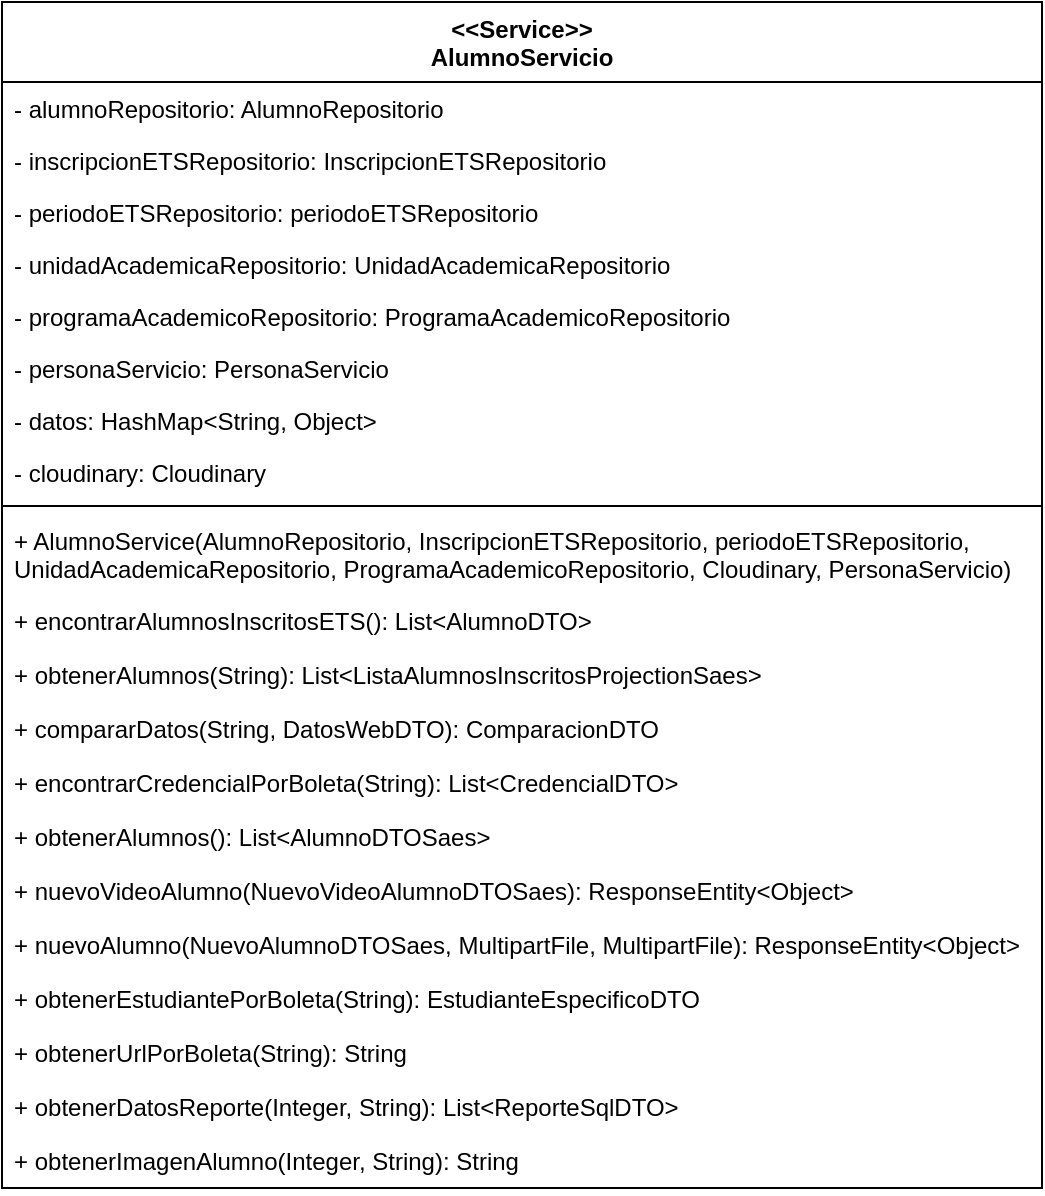 <mxfile version="27.0.5" pages="8">
  <diagram id="c-myASgB00ou6jcGNH9O" name="Services1">
    <mxGraphModel dx="2194" dy="1294" grid="1" gridSize="10" guides="1" tooltips="1" connect="1" arrows="1" fold="1" page="1" pageScale="1" pageWidth="850" pageHeight="1100" background="none" math="0" shadow="0">
      <root>
        <mxCell id="0" />
        <mxCell id="1" parent="0" />
        <mxCell id="SGM58DQ4d7TjJ1yVwnND-1" value="&lt;div&gt;&amp;lt;&amp;lt;Service&amp;gt;&amp;gt;&lt;/div&gt;AlumnoServicio" style="swimlane;fontStyle=1;align=center;verticalAlign=top;childLayout=stackLayout;horizontal=1;startSize=40;horizontalStack=0;resizeParent=1;resizeParentMax=0;resizeLast=0;collapsible=1;marginBottom=0;whiteSpace=wrap;html=1;" parent="1" vertex="1">
          <mxGeometry x="175" y="40" width="520" height="593" as="geometry" />
        </mxCell>
        <mxCell id="SGM58DQ4d7TjJ1yVwnND-2" value="- alumnoRepositorio: AlumnoRepositorio" style="text;strokeColor=none;fillColor=none;align=left;verticalAlign=top;spacingLeft=4;spacingRight=4;overflow=hidden;rotatable=0;points=[[0,0.5],[1,0.5]];portConstraint=eastwest;whiteSpace=wrap;html=1;" parent="SGM58DQ4d7TjJ1yVwnND-1" vertex="1">
          <mxGeometry y="40" width="520" height="26" as="geometry" />
        </mxCell>
        <mxCell id="SGM58DQ4d7TjJ1yVwnND-3" value="- inscripcionETSRepositorio: InscripcionETSRepositorio" style="text;strokeColor=none;fillColor=none;align=left;verticalAlign=top;spacingLeft=4;spacingRight=4;overflow=hidden;rotatable=0;points=[[0,0.5],[1,0.5]];portConstraint=eastwest;whiteSpace=wrap;html=1;" parent="SGM58DQ4d7TjJ1yVwnND-1" vertex="1">
          <mxGeometry y="66" width="520" height="26" as="geometry" />
        </mxCell>
        <mxCell id="SGM58DQ4d7TjJ1yVwnND-4" value="- periodoETSRepositorio: periodoETSRepositorio" style="text;strokeColor=none;fillColor=none;align=left;verticalAlign=top;spacingLeft=4;spacingRight=4;overflow=hidden;rotatable=0;points=[[0,0.5],[1,0.5]];portConstraint=eastwest;whiteSpace=wrap;html=1;" parent="SGM58DQ4d7TjJ1yVwnND-1" vertex="1">
          <mxGeometry y="92" width="520" height="26" as="geometry" />
        </mxCell>
        <mxCell id="SGM58DQ4d7TjJ1yVwnND-5" value="- unidadAcademicaRepositorio: UnidadAcademicaRepositorio" style="text;strokeColor=none;fillColor=none;align=left;verticalAlign=top;spacingLeft=4;spacingRight=4;overflow=hidden;rotatable=0;points=[[0,0.5],[1,0.5]];portConstraint=eastwest;whiteSpace=wrap;html=1;" parent="SGM58DQ4d7TjJ1yVwnND-1" vertex="1">
          <mxGeometry y="118" width="520" height="26" as="geometry" />
        </mxCell>
        <mxCell id="SGM58DQ4d7TjJ1yVwnND-6" value="- programaAcademicoRepositorio: ProgramaAcademicoRepositorio" style="text;strokeColor=none;fillColor=none;align=left;verticalAlign=top;spacingLeft=4;spacingRight=4;overflow=hidden;rotatable=0;points=[[0,0.5],[1,0.5]];portConstraint=eastwest;whiteSpace=wrap;html=1;" parent="SGM58DQ4d7TjJ1yVwnND-1" vertex="1">
          <mxGeometry y="144" width="520" height="26" as="geometry" />
        </mxCell>
        <mxCell id="SGM58DQ4d7TjJ1yVwnND-7" value="- personaServicio: PersonaServicio" style="text;strokeColor=none;fillColor=none;align=left;verticalAlign=top;spacingLeft=4;spacingRight=4;overflow=hidden;rotatable=0;points=[[0,0.5],[1,0.5]];portConstraint=eastwest;whiteSpace=wrap;html=1;" parent="SGM58DQ4d7TjJ1yVwnND-1" vertex="1">
          <mxGeometry y="170" width="520" height="26" as="geometry" />
        </mxCell>
        <mxCell id="SGM58DQ4d7TjJ1yVwnND-8" value="- datos: HashMap&amp;lt;String, Object&amp;gt;" style="text;strokeColor=none;fillColor=none;align=left;verticalAlign=top;spacingLeft=4;spacingRight=4;overflow=hidden;rotatable=0;points=[[0,0.5],[1,0.5]];portConstraint=eastwest;whiteSpace=wrap;html=1;" parent="SGM58DQ4d7TjJ1yVwnND-1" vertex="1">
          <mxGeometry y="196" width="520" height="26" as="geometry" />
        </mxCell>
        <mxCell id="SGM58DQ4d7TjJ1yVwnND-9" value="- cloudinary: Cloudinary" style="text;strokeColor=none;fillColor=none;align=left;verticalAlign=top;spacingLeft=4;spacingRight=4;overflow=hidden;rotatable=0;points=[[0,0.5],[1,0.5]];portConstraint=eastwest;whiteSpace=wrap;html=1;" parent="SGM58DQ4d7TjJ1yVwnND-1" vertex="1">
          <mxGeometry y="222" width="520" height="26" as="geometry" />
        </mxCell>
        <mxCell id="SGM58DQ4d7TjJ1yVwnND-10" value="" style="line;strokeWidth=1;fillColor=none;align=left;verticalAlign=middle;spacingTop=-1;spacingLeft=3;spacingRight=3;rotatable=0;labelPosition=right;points=[];portConstraint=eastwest;strokeColor=inherit;" parent="SGM58DQ4d7TjJ1yVwnND-1" vertex="1">
          <mxGeometry y="248" width="520" height="8" as="geometry" />
        </mxCell>
        <mxCell id="SGM58DQ4d7TjJ1yVwnND-11" value="+ AlumnoService(AlumnoRepositorio, InscripcionETSRepositorio, periodoETSRepositorio, UnidadAcademicaRepositorio, ProgramaAcademicoRepositorio, Cloudinary, PersonaServicio)" style="text;strokeColor=none;fillColor=none;align=left;verticalAlign=top;spacingLeft=4;spacingRight=4;overflow=hidden;rotatable=0;points=[[0,0.5],[1,0.5]];portConstraint=eastwest;whiteSpace=wrap;html=1;" parent="SGM58DQ4d7TjJ1yVwnND-1" vertex="1">
          <mxGeometry y="256" width="520" height="40" as="geometry" />
        </mxCell>
        <mxCell id="SGM58DQ4d7TjJ1yVwnND-12" value="+&amp;nbsp;encontrarAlumnosInscritosETS():&amp;nbsp;List&amp;lt;AlumnoDTO&amp;gt;&amp;nbsp;" style="text;strokeColor=none;fillColor=none;align=left;verticalAlign=top;spacingLeft=4;spacingRight=4;overflow=hidden;rotatable=0;points=[[0,0.5],[1,0.5]];portConstraint=eastwest;whiteSpace=wrap;html=1;" parent="SGM58DQ4d7TjJ1yVwnND-1" vertex="1">
          <mxGeometry y="296" width="520" height="27" as="geometry" />
        </mxCell>
        <mxCell id="SGM58DQ4d7TjJ1yVwnND-13" value="+&amp;nbsp;obtenerAlumnos(String):&amp;nbsp;List&amp;lt;ListaAlumnosInscritosProjectionSaes&amp;gt;" style="text;strokeColor=none;fillColor=none;align=left;verticalAlign=top;spacingLeft=4;spacingRight=4;overflow=hidden;rotatable=0;points=[[0,0.5],[1,0.5]];portConstraint=eastwest;whiteSpace=wrap;html=1;" parent="SGM58DQ4d7TjJ1yVwnND-1" vertex="1">
          <mxGeometry y="323" width="520" height="27" as="geometry" />
        </mxCell>
        <mxCell id="SGM58DQ4d7TjJ1yVwnND-14" value="+&amp;nbsp;compararDatos(String, DatosWebDTO):&amp;nbsp;ComparacionDTO&amp;nbsp;" style="text;strokeColor=none;fillColor=none;align=left;verticalAlign=top;spacingLeft=4;spacingRight=4;overflow=hidden;rotatable=0;points=[[0,0.5],[1,0.5]];portConstraint=eastwest;whiteSpace=wrap;html=1;" parent="SGM58DQ4d7TjJ1yVwnND-1" vertex="1">
          <mxGeometry y="350" width="520" height="27" as="geometry" />
        </mxCell>
        <mxCell id="SGM58DQ4d7TjJ1yVwnND-15" value="+&amp;nbsp;encontrarCredencialPorBoleta(String):&amp;nbsp;List&amp;lt;CredencialDTO&amp;gt;&amp;nbsp;" style="text;strokeColor=none;fillColor=none;align=left;verticalAlign=top;spacingLeft=4;spacingRight=4;overflow=hidden;rotatable=0;points=[[0,0.5],[1,0.5]];portConstraint=eastwest;whiteSpace=wrap;html=1;" parent="SGM58DQ4d7TjJ1yVwnND-1" vertex="1">
          <mxGeometry y="377" width="520" height="27" as="geometry" />
        </mxCell>
        <mxCell id="SGM58DQ4d7TjJ1yVwnND-16" value="+&amp;nbsp;obtenerAlumnos():&amp;nbsp;List&amp;lt;AlumnoDTOSaes&amp;gt;" style="text;strokeColor=none;fillColor=none;align=left;verticalAlign=top;spacingLeft=4;spacingRight=4;overflow=hidden;rotatable=0;points=[[0,0.5],[1,0.5]];portConstraint=eastwest;whiteSpace=wrap;html=1;" parent="SGM58DQ4d7TjJ1yVwnND-1" vertex="1">
          <mxGeometry y="404" width="520" height="27" as="geometry" />
        </mxCell>
        <mxCell id="SGM58DQ4d7TjJ1yVwnND-17" value="+&amp;nbsp;nuevoVideoAlumno(NuevoVideoAlumnoDTOSaes):&amp;nbsp;ResponseEntity&amp;lt;Object&amp;gt;&amp;nbsp;" style="text;strokeColor=none;fillColor=none;align=left;verticalAlign=top;spacingLeft=4;spacingRight=4;overflow=hidden;rotatable=0;points=[[0,0.5],[1,0.5]];portConstraint=eastwest;whiteSpace=wrap;html=1;" parent="SGM58DQ4d7TjJ1yVwnND-1" vertex="1">
          <mxGeometry y="431" width="520" height="27" as="geometry" />
        </mxCell>
        <mxCell id="SGM58DQ4d7TjJ1yVwnND-18" value="+&amp;nbsp;nuevoAlumno(NuevoAlumnoDTOSaes, MultipartFile, MultipartFile):&amp;nbsp;ResponseEntity&amp;lt;Object&amp;gt;&amp;nbsp;" style="text;strokeColor=none;fillColor=none;align=left;verticalAlign=top;spacingLeft=4;spacingRight=4;overflow=hidden;rotatable=0;points=[[0,0.5],[1,0.5]];portConstraint=eastwest;whiteSpace=wrap;html=1;" parent="SGM58DQ4d7TjJ1yVwnND-1" vertex="1">
          <mxGeometry y="458" width="520" height="27" as="geometry" />
        </mxCell>
        <mxCell id="SGM58DQ4d7TjJ1yVwnND-19" value="+&amp;nbsp;obtenerEstudiantePorBoleta(String):&amp;nbsp;EstudianteEspecificoDTO" style="text;strokeColor=none;fillColor=none;align=left;verticalAlign=top;spacingLeft=4;spacingRight=4;overflow=hidden;rotatable=0;points=[[0,0.5],[1,0.5]];portConstraint=eastwest;whiteSpace=wrap;html=1;" parent="SGM58DQ4d7TjJ1yVwnND-1" vertex="1">
          <mxGeometry y="485" width="520" height="27" as="geometry" />
        </mxCell>
        <mxCell id="SGM58DQ4d7TjJ1yVwnND-20" value="+&amp;nbsp;obtenerUrlPorBoleta(String):&amp;nbsp;String&amp;nbsp;" style="text;strokeColor=none;fillColor=none;align=left;verticalAlign=top;spacingLeft=4;spacingRight=4;overflow=hidden;rotatable=0;points=[[0,0.5],[1,0.5]];portConstraint=eastwest;whiteSpace=wrap;html=1;" parent="SGM58DQ4d7TjJ1yVwnND-1" vertex="1">
          <mxGeometry y="512" width="520" height="27" as="geometry" />
        </mxCell>
        <mxCell id="SGM58DQ4d7TjJ1yVwnND-21" value="+&amp;nbsp;obtenerDatosReporte(Integer, String):&amp;nbsp;List&amp;lt;ReporteSqlDTO&amp;gt;&amp;nbsp;" style="text;strokeColor=none;fillColor=none;align=left;verticalAlign=top;spacingLeft=4;spacingRight=4;overflow=hidden;rotatable=0;points=[[0,0.5],[1,0.5]];portConstraint=eastwest;whiteSpace=wrap;html=1;" parent="SGM58DQ4d7TjJ1yVwnND-1" vertex="1">
          <mxGeometry y="539" width="520" height="27" as="geometry" />
        </mxCell>
        <mxCell id="SGM58DQ4d7TjJ1yVwnND-22" value="+&amp;nbsp;obtenerImagenAlumno(Integer, String):&amp;nbsp;String" style="text;strokeColor=none;fillColor=none;align=left;verticalAlign=top;spacingLeft=4;spacingRight=4;overflow=hidden;rotatable=0;points=[[0,0.5],[1,0.5]];portConstraint=eastwest;whiteSpace=wrap;html=1;" parent="SGM58DQ4d7TjJ1yVwnND-1" vertex="1">
          <mxGeometry y="566" width="520" height="27" as="geometry" />
        </mxCell>
      </root>
    </mxGraphModel>
  </diagram>
  <diagram id="AI6qXqhb4ZV4VzXLNJw2" name="Services2">
    <mxGraphModel dx="1051" dy="1121" grid="1" gridSize="10" guides="1" tooltips="1" connect="1" arrows="1" fold="1" page="1" pageScale="1" pageWidth="850" pageHeight="1100" math="0" shadow="0">
      <root>
        <mxCell id="0" />
        <mxCell id="1" parent="0" />
        <mxCell id="RDn-CLZT8QMfsMriNhPv-1" value="&lt;div&gt;&amp;lt;&amp;lt;Service&amp;gt;&amp;gt;&lt;/div&gt;ETSServicio" style="swimlane;fontStyle=1;align=center;verticalAlign=top;childLayout=stackLayout;horizontal=1;startSize=40;horizontalStack=0;resizeParent=1;resizeParentMax=0;resizeLast=0;collapsible=1;marginBottom=0;whiteSpace=wrap;html=1;" parent="1" vertex="1">
          <mxGeometry x="1025" width="500" height="470" as="geometry" />
        </mxCell>
        <mxCell id="RDn-CLZT8QMfsMriNhPv-2" value="- datos: HashMap&amp;lt;String, Object&amp;gt;" style="text;strokeColor=none;fillColor=none;align=left;verticalAlign=top;spacingLeft=4;spacingRight=4;overflow=hidden;rotatable=0;points=[[0,0.5],[1,0.5]];portConstraint=eastwest;whiteSpace=wrap;html=1;" parent="RDn-CLZT8QMfsMriNhPv-1" vertex="1">
          <mxGeometry y="40" width="500" height="26" as="geometry" />
        </mxCell>
        <mxCell id="RDn-CLZT8QMfsMriNhPv-3" value="- salonRepositorio: SalonRepositorio" style="text;strokeColor=none;fillColor=none;align=left;verticalAlign=top;spacingLeft=4;spacingRight=4;overflow=hidden;rotatable=0;points=[[0,0.5],[1,0.5]];portConstraint=eastwest;whiteSpace=wrap;html=1;" parent="RDn-CLZT8QMfsMriNhPv-1" vertex="1">
          <mxGeometry y="66" width="500" height="26" as="geometry" />
        </mxCell>
        <mxCell id="RDn-CLZT8QMfsMriNhPv-4" value="- etsRepositorio: ETSRepositorio" style="text;strokeColor=none;fillColor=none;align=left;verticalAlign=top;spacingLeft=4;spacingRight=4;overflow=hidden;rotatable=0;points=[[0,0.5],[1,0.5]];portConstraint=eastwest;whiteSpace=wrap;html=1;" parent="RDn-CLZT8QMfsMriNhPv-1" vertex="1">
          <mxGeometry y="92" width="500" height="26" as="geometry" />
        </mxCell>
        <mxCell id="RDn-CLZT8QMfsMriNhPv-5" value="- salonETSRepositorio: SalonETSRepositorio" style="text;strokeColor=none;fillColor=none;align=left;verticalAlign=top;spacingLeft=4;spacingRight=4;overflow=hidden;rotatable=0;points=[[0,0.5],[1,0.5]];portConstraint=eastwest;whiteSpace=wrap;html=1;" parent="RDn-CLZT8QMfsMriNhPv-1" vertex="1">
          <mxGeometry y="118" width="500" height="26" as="geometry" />
        </mxCell>
        <mxCell id="RDn-CLZT8QMfsMriNhPv-6" value="- periodoETSRepositorio: periodoETSRepositorio" style="text;strokeColor=none;fillColor=none;align=left;verticalAlign=top;spacingLeft=4;spacingRight=4;overflow=hidden;rotatable=0;points=[[0,0.5],[1,0.5]];portConstraint=eastwest;whiteSpace=wrap;html=1;" parent="RDn-CLZT8QMfsMriNhPv-1" vertex="1">
          <mxGeometry y="144" width="500" height="26" as="geometry" />
        </mxCell>
        <mxCell id="RDn-CLZT8QMfsMriNhPv-7" value="- turnoRepositorio: TurnoRepositorio" style="text;strokeColor=none;fillColor=none;align=left;verticalAlign=top;spacingLeft=4;spacingRight=4;overflow=hidden;rotatable=0;points=[[0,0.5],[1,0.5]];portConstraint=eastwest;whiteSpace=wrap;html=1;" parent="RDn-CLZT8QMfsMriNhPv-1" vertex="1">
          <mxGeometry y="170" width="500" height="26" as="geometry" />
        </mxCell>
        <mxCell id="RDn-CLZT8QMfsMriNhPv-8" value="- unidadAprendizajeRepositorio: UnidadAprendizajeRepositorio" style="text;strokeColor=none;fillColor=none;align=left;verticalAlign=top;spacingLeft=4;spacingRight=4;overflow=hidden;rotatable=0;points=[[0,0.5],[1,0.5]];portConstraint=eastwest;whiteSpace=wrap;html=1;" parent="RDn-CLZT8QMfsMriNhPv-1" vertex="1">
          <mxGeometry y="196" width="500" height="26" as="geometry" />
        </mxCell>
        <mxCell id="RDn-CLZT8QMfsMriNhPv-9" value="- aplicaRepositorio: AplicaRepositorio" style="text;strokeColor=none;fillColor=none;align=left;verticalAlign=top;spacingLeft=4;spacingRight=4;overflow=hidden;rotatable=0;points=[[0,0.5],[1,0.5]];portConstraint=eastwest;whiteSpace=wrap;html=1;" parent="RDn-CLZT8QMfsMriNhPv-1" vertex="1">
          <mxGeometry y="222" width="500" height="26" as="geometry" />
        </mxCell>
        <mxCell id="RDn-CLZT8QMfsMriNhPv-10" value="- personalAcademicoRepositorio: PersonalAcademicoRepositorio" style="text;strokeColor=none;fillColor=none;align=left;verticalAlign=top;spacingLeft=4;spacingRight=4;overflow=hidden;rotatable=0;points=[[0,0.5],[1,0.5]];portConstraint=eastwest;whiteSpace=wrap;html=1;" parent="RDn-CLZT8QMfsMriNhPv-1" vertex="1">
          <mxGeometry y="248" width="500" height="26" as="geometry" />
        </mxCell>
        <mxCell id="RDn-CLZT8QMfsMriNhPv-11" value="- personaRepositorio: PersonaRepositorio" style="text;strokeColor=none;fillColor=none;align=left;verticalAlign=top;spacingLeft=4;spacingRight=4;overflow=hidden;rotatable=0;points=[[0,0.5],[1,0.5]];portConstraint=eastwest;whiteSpace=wrap;html=1;" parent="RDn-CLZT8QMfsMriNhPv-1" vertex="1">
          <mxGeometry y="274" width="500" height="26" as="geometry" />
        </mxCell>
        <mxCell id="RDn-CLZT8QMfsMriNhPv-12" value="" style="line;strokeWidth=1;fillColor=none;align=left;verticalAlign=middle;spacingTop=-1;spacingLeft=3;spacingRight=3;rotatable=0;labelPosition=right;points=[];portConstraint=eastwest;strokeColor=inherit;" parent="RDn-CLZT8QMfsMriNhPv-1" vertex="1">
          <mxGeometry y="300" width="500" height="8" as="geometry" />
        </mxCell>
        <mxCell id="RDn-CLZT8QMfsMriNhPv-13" value="+ ETSServicio(SalonRepositorio, ETSRepositorio, SalonETSRepositorio, periodoETSRepositorio, TurnoRepositorio, UnidadAprendizajeRepositorio, AplicaRepositorio, PersonalAcademicoRepositorio, PersonaRepositorio)" style="text;strokeColor=none;fillColor=none;align=left;verticalAlign=top;spacingLeft=4;spacingRight=4;overflow=hidden;rotatable=0;points=[[0,0.5],[1,0.5]];portConstraint=eastwest;whiteSpace=wrap;html=1;" parent="RDn-CLZT8QMfsMriNhPv-1" vertex="1">
          <mxGeometry y="308" width="500" height="54" as="geometry" />
        </mxCell>
        <mxCell id="RDn-CLZT8QMfsMriNhPv-14" value="+&amp;nbsp;nuevoETS(NuevoETSDTOSaes):&amp;nbsp;ResponseEntity&amp;lt;Object&amp;gt;&amp;nbsp;" style="text;strokeColor=none;fillColor=none;align=left;verticalAlign=top;spacingLeft=4;spacingRight=4;overflow=hidden;rotatable=0;points=[[0,0.5],[1,0.5]];portConstraint=eastwest;whiteSpace=wrap;html=1;" parent="RDn-CLZT8QMfsMriNhPv-1" vertex="1">
          <mxGeometry y="362" width="500" height="27" as="geometry" />
        </mxCell>
        <mxCell id="RDn-CLZT8QMfsMriNhPv-15" value="+&amp;nbsp;detallesAdminETS():&amp;nbsp;List&amp;lt;ETSDTOSaes&amp;gt;" style="text;strokeColor=none;fillColor=none;align=left;verticalAlign=top;spacingLeft=4;spacingRight=4;overflow=hidden;rotatable=0;points=[[0,0.5],[1,0.5]];portConstraint=eastwest;whiteSpace=wrap;html=1;" parent="RDn-CLZT8QMfsMriNhPv-1" vertex="1">
          <mxGeometry y="389" width="500" height="27" as="geometry" />
        </mxCell>
        <mxCell id="RDn-CLZT8QMfsMriNhPv-16" value="+&amp;nbsp;detallesETS(Integer):&amp;nbsp;DetalleETSDTO" style="text;strokeColor=none;fillColor=none;align=left;verticalAlign=top;spacingLeft=4;spacingRight=4;overflow=hidden;rotatable=0;points=[[0,0.5],[1,0.5]];portConstraint=eastwest;whiteSpace=wrap;html=1;" parent="RDn-CLZT8QMfsMriNhPv-1" vertex="1">
          <mxGeometry y="416" width="500" height="27" as="geometry" />
        </mxCell>
        <mxCell id="RDn-CLZT8QMfsMriNhPv-17" value="+&amp;nbsp;obtenerSalonesParaETS():&amp;nbsp;List&amp;lt;?&amp;gt;" style="text;strokeColor=none;fillColor=none;align=left;verticalAlign=top;spacingLeft=4;spacingRight=4;overflow=hidden;rotatable=0;points=[[0,0.5],[1,0.5]];portConstraint=eastwest;whiteSpace=wrap;html=1;" parent="RDn-CLZT8QMfsMriNhPv-1" vertex="1">
          <mxGeometry y="443" width="500" height="27" as="geometry" />
        </mxCell>
        <mxCell id="RDn-CLZT8QMfsMriNhPv-18" value="&lt;div&gt;&amp;lt;&amp;lt;Service&amp;gt;&amp;gt;&lt;/div&gt;FirebaseServicio" style="swimlane;fontStyle=1;align=center;verticalAlign=top;childLayout=stackLayout;horizontal=1;startSize=40;horizontalStack=0;resizeParent=1;resizeParentMax=0;resizeLast=0;collapsible=1;marginBottom=0;whiteSpace=wrap;html=1;" parent="1" vertex="1">
          <mxGeometry x="1025" y="500" width="500" height="285" as="geometry" />
        </mxCell>
        <mxCell id="RDn-CLZT8QMfsMriNhPv-19" value="- registro: Logger" style="text;strokeColor=none;fillColor=none;align=left;verticalAlign=top;spacingLeft=4;spacingRight=4;overflow=hidden;rotatable=0;points=[[0,0.5],[1,0.5]];portConstraint=eastwest;whiteSpace=wrap;html=1;" parent="RDn-CLZT8QMfsMriNhPv-18" vertex="1">
          <mxGeometry y="40" width="500" height="26" as="geometry" />
        </mxCell>
        <mxCell id="RDn-CLZT8QMfsMriNhPv-20" value="- RUTA_CREDENCIALES_LOCAL: String" style="text;strokeColor=none;fillColor=none;align=left;verticalAlign=top;spacingLeft=4;spacingRight=4;overflow=hidden;rotatable=0;points=[[0,0.5],[1,0.5]];portConstraint=eastwest;whiteSpace=wrap;html=1;" parent="RDn-CLZT8QMfsMriNhPv-18" vertex="1">
          <mxGeometry y="66" width="500" height="26" as="geometry" />
        </mxCell>
        <mxCell id="RDn-CLZT8QMfsMriNhPv-21" value="- mensajesFirebase: FirebaseMessaging" style="text;strokeColor=none;fillColor=none;align=left;verticalAlign=top;spacingLeft=4;spacingRight=4;overflow=hidden;rotatable=0;points=[[0,0.5],[1,0.5]];portConstraint=eastwest;whiteSpace=wrap;html=1;" parent="RDn-CLZT8QMfsMriNhPv-18" vertex="1">
          <mxGeometry y="92" width="500" height="26" as="geometry" />
        </mxCell>
        <mxCell id="RDn-CLZT8QMfsMriNhPv-22" value="- tokenNotificacionRepositorio: TokenNotificacionRepositorio" style="text;strokeColor=none;fillColor=none;align=left;verticalAlign=top;spacingLeft=4;spacingRight=4;overflow=hidden;rotatable=0;points=[[0,0.5],[1,0.5]];portConstraint=eastwest;whiteSpace=wrap;html=1;" parent="RDn-CLZT8QMfsMriNhPv-18" vertex="1">
          <mxGeometry y="118" width="500" height="26" as="geometry" />
        </mxCell>
        <mxCell id="RDn-CLZT8QMfsMriNhPv-23" value="" style="line;strokeWidth=1;fillColor=none;align=left;verticalAlign=middle;spacingTop=-1;spacingLeft=3;spacingRight=3;rotatable=0;labelPosition=right;points=[];portConstraint=eastwest;strokeColor=inherit;" parent="RDn-CLZT8QMfsMriNhPv-18" vertex="1">
          <mxGeometry y="144" width="500" height="8" as="geometry" />
        </mxCell>
        <mxCell id="RDn-CLZT8QMfsMriNhPv-24" value="+ FirebaseServicio(TokenNotificacionRepositorio)" style="text;strokeColor=none;fillColor=none;align=left;verticalAlign=top;spacingLeft=4;spacingRight=4;overflow=hidden;rotatable=0;points=[[0,0.5],[1,0.5]];portConstraint=eastwest;whiteSpace=wrap;html=1;" parent="RDn-CLZT8QMfsMriNhPv-18" vertex="1">
          <mxGeometry y="152" width="500" height="25" as="geometry" />
        </mxCell>
        <mxCell id="RDn-CLZT8QMfsMriNhPv-25" value="- inicializarfirebase():&amp;nbsp;FirebaseMessaging" style="text;strokeColor=none;fillColor=none;align=left;verticalAlign=top;spacingLeft=4;spacingRight=4;overflow=hidden;rotatable=0;points=[[0,0.5],[1,0.5]];portConstraint=eastwest;whiteSpace=wrap;html=1;" parent="RDn-CLZT8QMfsMriNhPv-18" vertex="1">
          <mxGeometry y="177" width="500" height="27" as="geometry" />
        </mxCell>
        <mxCell id="RDn-CLZT8QMfsMriNhPv-26" value="- obtenerCredenciales():&amp;nbsp;GoogleCredentials" style="text;strokeColor=none;fillColor=none;align=left;verticalAlign=top;spacingLeft=4;spacingRight=4;overflow=hidden;rotatable=0;points=[[0,0.5],[1,0.5]];portConstraint=eastwest;whiteSpace=wrap;html=1;" parent="RDn-CLZT8QMfsMriNhPv-18" vertex="1">
          <mxGeometry y="204" width="500" height="27" as="geometry" />
        </mxCell>
        <mxCell id="RDn-CLZT8QMfsMriNhPv-27" value="+&amp;nbsp;enviarNoti(String, String, String, String, String):&amp;nbsp;void" style="text;strokeColor=none;fillColor=none;align=left;verticalAlign=top;spacingLeft=4;spacingRight=4;overflow=hidden;rotatable=0;points=[[0,0.5],[1,0.5]];portConstraint=eastwest;whiteSpace=wrap;html=1;" parent="RDn-CLZT8QMfsMriNhPv-18" vertex="1">
          <mxGeometry y="231" width="500" height="27" as="geometry" />
        </mxCell>
        <mxCell id="RDn-CLZT8QMfsMriNhPv-28" value="- construirMensaje(String, String, String, String, String, String):&amp;nbsp;Message" style="text;strokeColor=none;fillColor=none;align=left;verticalAlign=top;spacingLeft=4;spacingRight=4;overflow=hidden;rotatable=0;points=[[0,0.5],[1,0.5]];portConstraint=eastwest;whiteSpace=wrap;html=1;" parent="RDn-CLZT8QMfsMriNhPv-18" vertex="1">
          <mxGeometry y="258" width="500" height="27" as="geometry" />
        </mxCell>
      </root>
    </mxGraphModel>
  </diagram>
  <diagram id="9hvnobcm5T7jiR8VQLhp" name="Services3">
    <mxGraphModel dx="2037" dy="101" grid="1" gridSize="10" guides="1" tooltips="1" connect="1" arrows="1" fold="1" page="1" pageScale="1" pageWidth="850" pageHeight="1100" math="0" shadow="0">
      <root>
        <mxCell id="0" />
        <mxCell id="1" parent="0" />
        <mxCell id="YqSX4yKiE3hk5111kU-t-1" value="&lt;div&gt;&amp;lt;&amp;lt;Service&amp;gt;&amp;gt;&lt;/div&gt;ImagenRedServicio" style="swimlane;fontStyle=1;align=center;verticalAlign=top;childLayout=stackLayout;horizontal=1;startSize=40;horizontalStack=0;resizeParent=1;resizeParentMax=0;resizeLast=0;collapsible=1;marginBottom=0;whiteSpace=wrap;html=1;" parent="1" vertex="1">
          <mxGeometry x="175" y="1120" width="500" height="347" as="geometry" />
        </mxCell>
        <mxCell id="YqSX4yKiE3hk5111kU-t-2" value="- CLOUDINARY_FOLDER: String" style="text;strokeColor=none;fillColor=none;align=left;verticalAlign=top;spacingLeft=4;spacingRight=4;overflow=hidden;rotatable=0;points=[[0,0.5],[1,0.5]];portConstraint=eastwest;whiteSpace=wrap;html=1;" parent="YqSX4yKiE3hk5111kU-t-1" vertex="1">
          <mxGeometry y="40" width="500" height="26" as="geometry" />
        </mxCell>
        <mxCell id="YqSX4yKiE3hk5111kU-t-3" value="- resultadoRNRepositorio: ResultadoRNRepositorio" style="text;strokeColor=none;fillColor=none;align=left;verticalAlign=top;spacingLeft=4;spacingRight=4;overflow=hidden;rotatable=0;points=[[0,0.5],[1,0.5]];portConstraint=eastwest;whiteSpace=wrap;html=1;" parent="YqSX4yKiE3hk5111kU-t-1" vertex="1">
          <mxGeometry y="66" width="500" height="26" as="geometry" />
        </mxCell>
        <mxCell id="YqSX4yKiE3hk5111kU-t-4" value="- ingresoSalonRepositorio: IngresoSalonRepositorio" style="text;strokeColor=none;fillColor=none;align=left;verticalAlign=top;spacingLeft=4;spacingRight=4;overflow=hidden;rotatable=0;points=[[0,0.5],[1,0.5]];portConstraint=eastwest;whiteSpace=wrap;html=1;" parent="YqSX4yKiE3hk5111kU-t-1" vertex="1">
          <mxGeometry y="92" width="500" height="26" as="geometry" />
        </mxCell>
        <mxCell id="YqSX4yKiE3hk5111kU-t-5" value="- aplicaRepositorio: AplicaRepositorio" style="text;strokeColor=none;fillColor=none;align=left;verticalAlign=top;spacingLeft=4;spacingRight=4;overflow=hidden;rotatable=0;points=[[0,0.5],[1,0.5]];portConstraint=eastwest;whiteSpace=wrap;html=1;" parent="YqSX4yKiE3hk5111kU-t-1" vertex="1">
          <mxGeometry y="118" width="500" height="26" as="geometry" />
        </mxCell>
        <mxCell id="YqSX4yKiE3hk5111kU-t-6" value="- personalAcademicoRepositorio: PersonalAcademicoRepositorio" style="text;strokeColor=none;fillColor=none;align=left;verticalAlign=top;spacingLeft=4;spacingRight=4;overflow=hidden;rotatable=0;points=[[0,0.5],[1,0.5]];portConstraint=eastwest;whiteSpace=wrap;html=1;" parent="YqSX4yKiE3hk5111kU-t-1" vertex="1">
          <mxGeometry y="144" width="500" height="26" as="geometry" />
        </mxCell>
        <mxCell id="YqSX4yKiE3hk5111kU-t-7" value="- tipoEstadoRepositorio: TipoEstadoRepositorio" style="text;strokeColor=none;fillColor=none;align=left;verticalAlign=top;spacingLeft=4;spacingRight=4;overflow=hidden;rotatable=0;points=[[0,0.5],[1,0.5]];portConstraint=eastwest;whiteSpace=wrap;html=1;" parent="YqSX4yKiE3hk5111kU-t-1" vertex="1">
          <mxGeometry y="170" width="500" height="26" as="geometry" />
        </mxCell>
        <mxCell id="YqSX4yKiE3hk5111kU-t-8" value="- motivoRechazoRepositorio: MotivoRechazoRepositorio" style="text;strokeColor=none;fillColor=none;align=left;verticalAlign=top;spacingLeft=4;spacingRight=4;overflow=hidden;rotatable=0;points=[[0,0.5],[1,0.5]];portConstraint=eastwest;whiteSpace=wrap;html=1;" parent="YqSX4yKiE3hk5111kU-t-1" vertex="1">
          <mxGeometry y="196" width="500" height="26" as="geometry" />
        </mxCell>
        <mxCell id="YqSX4yKiE3hk5111kU-t-9" value="- cloudinary: Cloudinary" style="text;strokeColor=none;fillColor=none;align=left;verticalAlign=top;spacingLeft=4;spacingRight=4;overflow=hidden;rotatable=0;points=[[0,0.5],[1,0.5]];portConstraint=eastwest;whiteSpace=wrap;html=1;" parent="YqSX4yKiE3hk5111kU-t-1" vertex="1">
          <mxGeometry y="222" width="500" height="26" as="geometry" />
        </mxCell>
        <mxCell id="YqSX4yKiE3hk5111kU-t-10" value="" style="line;strokeWidth=1;fillColor=none;align=left;verticalAlign=middle;spacingTop=-1;spacingLeft=3;spacingRight=3;rotatable=0;labelPosition=right;points=[];portConstraint=eastwest;strokeColor=inherit;" parent="YqSX4yKiE3hk5111kU-t-1" vertex="1">
          <mxGeometry y="248" width="500" height="8" as="geometry" />
        </mxCell>
        <mxCell id="YqSX4yKiE3hk5111kU-t-11" value="+ guardarImagenYActualizarBD(MultipartFile, String, int, String, String, String, String): String" style="text;strokeColor=none;fillColor=none;align=left;verticalAlign=top;spacingLeft=4;spacingRight=4;overflow=hidden;rotatable=0;points=[[0,0.5],[1,0.5]];portConstraint=eastwest;whiteSpace=wrap;html=1;" parent="YqSX4yKiE3hk5111kU-t-1" vertex="1">
          <mxGeometry y="256" width="500" height="25" as="geometry" />
        </mxCell>
        <mxCell id="YqSX4yKiE3hk5111kU-t-12" value="- guardarImagenYActualizarBDCompleto(MultipartFile, String, int, String, String, String, String):&amp;nbsp;void" style="text;strokeColor=none;fillColor=none;align=left;verticalAlign=top;spacingLeft=4;spacingRight=4;overflow=hidden;rotatable=0;points=[[0,0.5],[1,0.5]];portConstraint=eastwest;whiteSpace=wrap;html=1;" parent="YqSX4yKiE3hk5111kU-t-1" vertex="1">
          <mxGeometry y="281" width="500" height="39" as="geometry" />
        </mxCell>
        <mxCell id="YqSX4yKiE3hk5111kU-t-13" value="- obtenerEstadoNumero(String):&amp;nbsp;int" style="text;strokeColor=none;fillColor=none;align=left;verticalAlign=top;spacingLeft=4;spacingRight=4;overflow=hidden;rotatable=0;points=[[0,0.5],[1,0.5]];portConstraint=eastwest;whiteSpace=wrap;html=1;" parent="YqSX4yKiE3hk5111kU-t-1" vertex="1">
          <mxGeometry y="320" width="500" height="27" as="geometry" />
        </mxCell>
        <mxCell id="YqSX4yKiE3hk5111kU-t-14" value="&lt;div&gt;&amp;lt;&amp;lt;Service&amp;gt;&amp;gt;&lt;/div&gt;IngresoInstalacionServicio" style="swimlane;fontStyle=1;align=center;verticalAlign=top;childLayout=stackLayout;horizontal=1;startSize=40;horizontalStack=0;resizeParent=1;resizeParentMax=0;resizeLast=0;collapsible=1;marginBottom=0;whiteSpace=wrap;html=1;" parent="1" vertex="1">
          <mxGeometry x="175" y="1500" width="500" height="126" as="geometry" />
        </mxCell>
        <mxCell id="YqSX4yKiE3hk5111kU-t-15" value="- ingresoInstalacionRepositorio: IngresoInstalacionRepositorio" style="text;strokeColor=none;fillColor=none;align=left;verticalAlign=top;spacingLeft=4;spacingRight=4;overflow=hidden;rotatable=0;points=[[0,0.5],[1,0.5]];portConstraint=eastwest;whiteSpace=wrap;html=1;" parent="YqSX4yKiE3hk5111kU-t-14" vertex="1">
          <mxGeometry y="40" width="500" height="26" as="geometry" />
        </mxCell>
        <mxCell id="YqSX4yKiE3hk5111kU-t-16" value="" style="line;strokeWidth=1;fillColor=none;align=left;verticalAlign=middle;spacingTop=-1;spacingLeft=3;spacingRight=3;rotatable=0;labelPosition=right;points=[];portConstraint=eastwest;strokeColor=inherit;" parent="YqSX4yKiE3hk5111kU-t-14" vertex="1">
          <mxGeometry y="66" width="500" height="8" as="geometry" />
        </mxCell>
        <mxCell id="YqSX4yKiE3hk5111kU-t-17" value="+ registrarEntrada(String, String, String, Integer): List&amp;lt;IngresoInstalacionDTO&amp;gt;" style="text;strokeColor=none;fillColor=none;align=left;verticalAlign=top;spacingLeft=4;spacingRight=4;overflow=hidden;rotatable=0;points=[[0,0.5],[1,0.5]];portConstraint=eastwest;whiteSpace=wrap;html=1;" parent="YqSX4yKiE3hk5111kU-t-14" vertex="1">
          <mxGeometry y="74" width="500" height="25" as="geometry" />
        </mxCell>
        <mxCell id="YqSX4yKiE3hk5111kU-t-18" value="- verificarInscripcionCompleta(String, Integer): boolean" style="text;strokeColor=none;fillColor=none;align=left;verticalAlign=top;spacingLeft=4;spacingRight=4;overflow=hidden;rotatable=0;points=[[0,0.5],[1,0.5]];portConstraint=eastwest;whiteSpace=wrap;html=1;" parent="YqSX4yKiE3hk5111kU-t-14" vertex="1">
          <mxGeometry y="99" width="500" height="27" as="geometry" />
        </mxCell>
        <mxCell id="YqSX4yKiE3hk5111kU-t-19" value="&lt;div&gt;&amp;lt;&amp;lt;Service&amp;gt;&amp;gt;&lt;/div&gt;InicioSesionServicio" style="swimlane;fontStyle=1;align=center;verticalAlign=top;childLayout=stackLayout;horizontal=1;startSize=40;horizontalStack=0;resizeParent=1;resizeParentMax=0;resizeLast=0;collapsible=1;marginBottom=0;whiteSpace=wrap;html=1;" parent="1" vertex="1">
          <mxGeometry x="175" y="1660" width="500" height="124" as="geometry" />
        </mxCell>
        <mxCell id="YqSX4yKiE3hk5111kU-t-20" value="- usuarioRepository: UsuarioRepositorio" style="text;strokeColor=none;fillColor=none;align=left;verticalAlign=top;spacingLeft=4;spacingRight=4;overflow=hidden;rotatable=0;points=[[0,0.5],[1,0.5]];portConstraint=eastwest;whiteSpace=wrap;html=1;" parent="YqSX4yKiE3hk5111kU-t-19" vertex="1">
          <mxGeometry y="40" width="500" height="26" as="geometry" />
        </mxCell>
        <mxCell id="YqSX4yKiE3hk5111kU-t-21" value="" style="line;strokeWidth=1;fillColor=none;align=left;verticalAlign=middle;spacingTop=-1;spacingLeft=3;spacingRight=3;rotatable=0;labelPosition=right;points=[];portConstraint=eastwest;strokeColor=inherit;" parent="YqSX4yKiE3hk5111kU-t-19" vertex="1">
          <mxGeometry y="66" width="500" height="8" as="geometry" />
        </mxCell>
        <mxCell id="YqSX4yKiE3hk5111kU-t-22" value="+ InicioSesionServicio(UsuarioRepositorio)" style="text;strokeColor=none;fillColor=none;align=left;verticalAlign=top;spacingLeft=4;spacingRight=4;overflow=hidden;rotatable=0;points=[[0,0.5],[1,0.5]];portConstraint=eastwest;whiteSpace=wrap;html=1;" parent="YqSX4yKiE3hk5111kU-t-19" vertex="1">
          <mxGeometry y="74" width="500" height="25" as="geometry" />
        </mxCell>
        <mxCell id="YqSX4yKiE3hk5111kU-t-23" value="+ inicioSesion(String, String): InicioSesionRespuestaDTO" style="text;strokeColor=none;fillColor=none;align=left;verticalAlign=top;spacingLeft=4;spacingRight=4;overflow=hidden;rotatable=0;points=[[0,0.5],[1,0.5]];portConstraint=eastwest;whiteSpace=wrap;html=1;" parent="YqSX4yKiE3hk5111kU-t-19" vertex="1">
          <mxGeometry y="99" width="500" height="25" as="geometry" />
        </mxCell>
      </root>
    </mxGraphModel>
  </diagram>
  <diagram id="EkZEobcBs4MFUmJ5QYfy" name="Services4">
    <mxGraphModel dx="828" dy="-111" grid="1" gridSize="10" guides="1" tooltips="1" connect="1" arrows="1" fold="1" page="1" pageScale="1" pageWidth="850" pageHeight="1100" math="0" shadow="0">
      <root>
        <mxCell id="0" />
        <mxCell id="1" parent="0" />
        <mxCell id="_GPh5gYu32tquBGjHNJ--1" value="&lt;div&gt;&amp;lt;&amp;lt;Service&amp;gt;&amp;gt;&lt;/div&gt;ListaETSServicio" style="swimlane;fontStyle=1;align=center;verticalAlign=top;childLayout=stackLayout;horizontal=1;startSize=40;horizontalStack=0;resizeParent=1;resizeParentMax=0;resizeLast=0;collapsible=1;marginBottom=0;whiteSpace=wrap;html=1;" parent="1" vertex="1">
          <mxGeometry x="1025" y="1110" width="500" height="204" as="geometry" />
        </mxCell>
        <mxCell id="_GPh5gYu32tquBGjHNJ--2" value="- inscripcionETSRepositorio: InscripcionETSRepositorio" style="text;strokeColor=none;fillColor=none;align=left;verticalAlign=top;spacingLeft=4;spacingRight=4;overflow=hidden;rotatable=0;points=[[0,0.5],[1,0.5]];portConstraint=eastwest;whiteSpace=wrap;html=1;" parent="_GPh5gYu32tquBGjHNJ--1" vertex="1">
          <mxGeometry y="40" width="500" height="26" as="geometry" />
        </mxCell>
        <mxCell id="_GPh5gYu32tquBGjHNJ--3" value="- aplicaRepositorio: AplicaRepositorio" style="text;strokeColor=none;fillColor=none;align=left;verticalAlign=top;spacingLeft=4;spacingRight=4;overflow=hidden;rotatable=0;points=[[0,0.5],[1,0.5]];portConstraint=eastwest;whiteSpace=wrap;html=1;" parent="_GPh5gYu32tquBGjHNJ--1" vertex="1">
          <mxGeometry y="66" width="500" height="26" as="geometry" />
        </mxCell>
        <mxCell id="_GPh5gYu32tquBGjHNJ--4" value="" style="line;strokeWidth=1;fillColor=none;align=left;verticalAlign=middle;spacingTop=-1;spacingLeft=3;spacingRight=3;rotatable=0;labelPosition=right;points=[];portConstraint=eastwest;strokeColor=inherit;" parent="_GPh5gYu32tquBGjHNJ--1" vertex="1">
          <mxGeometry y="92" width="500" height="8" as="geometry" />
        </mxCell>
        <mxCell id="_GPh5gYu32tquBGjHNJ--5" value="+ ListaETSServicio(InscripcionETSRepositorio, AplicaRepositorio)" style="text;strokeColor=none;fillColor=none;align=left;verticalAlign=top;spacingLeft=4;spacingRight=4;overflow=hidden;rotatable=0;points=[[0,0.5],[1,0.5]];portConstraint=eastwest;whiteSpace=wrap;html=1;" parent="_GPh5gYu32tquBGjHNJ--1" vertex="1">
          <mxGeometry y="100" width="500" height="25" as="geometry" />
        </mxCell>
        <mxCell id="_GPh5gYu32tquBGjHNJ--6" value="+ inscripcionesETS(String): List&amp;lt;ListaETSRespuestaDTO&amp;gt;" style="text;strokeColor=none;fillColor=none;align=left;verticalAlign=top;spacingLeft=4;spacingRight=4;overflow=hidden;rotatable=0;points=[[0,0.5],[1,0.5]];portConstraint=eastwest;whiteSpace=wrap;html=1;" parent="_GPh5gYu32tquBGjHNJ--1" vertex="1">
          <mxGeometry y="125" width="500" height="25" as="geometry" />
        </mxCell>
        <mxCell id="_GPh5gYu32tquBGjHNJ--7" value="+ confirmarInscripcion(String): boolean" style="text;strokeColor=none;fillColor=none;align=left;verticalAlign=top;spacingLeft=4;spacingRight=4;overflow=hidden;rotatable=0;points=[[0,0.5],[1,0.5]];portConstraint=eastwest;whiteSpace=wrap;html=1;" parent="_GPh5gYu32tquBGjHNJ--1" vertex="1">
          <mxGeometry y="150" width="500" height="27" as="geometry" />
        </mxCell>
        <mxCell id="_GPh5gYu32tquBGjHNJ--8" value="+ aplicacionETS(String): List&amp;lt;ListaETSRespuestaDTO&amp;gt;" style="text;strokeColor=none;fillColor=none;align=left;verticalAlign=top;spacingLeft=4;spacingRight=4;overflow=hidden;rotatable=0;points=[[0,0.5],[1,0.5]];portConstraint=eastwest;whiteSpace=wrap;html=1;" parent="_GPh5gYu32tquBGjHNJ--1" vertex="1">
          <mxGeometry y="177" width="500" height="27" as="geometry" />
        </mxCell>
        <mxCell id="_GPh5gYu32tquBGjHNJ--9" value="&lt;div&gt;&amp;lt;&amp;lt;Service&amp;gt;&amp;gt;&lt;/div&gt;MensajeServicio" style="swimlane;fontStyle=1;align=center;verticalAlign=top;childLayout=stackLayout;horizontal=1;startSize=40;horizontalStack=0;resizeParent=1;resizeParentMax=0;resizeLast=0;collapsible=1;marginBottom=0;whiteSpace=wrap;html=1;" parent="1" vertex="1">
          <mxGeometry x="1025" y="1330" width="500" height="296" as="geometry" />
        </mxCell>
        <mxCell id="_GPh5gYu32tquBGjHNJ--10" value="- mensajeRepositorio: MensajeRepositorio" style="text;strokeColor=none;fillColor=none;align=left;verticalAlign=top;spacingLeft=4;spacingRight=4;overflow=hidden;rotatable=0;points=[[0,0.5],[1,0.5]];portConstraint=eastwest;whiteSpace=wrap;html=1;" parent="_GPh5gYu32tquBGjHNJ--9" vertex="1">
          <mxGeometry y="40" width="500" height="26" as="geometry" />
        </mxCell>
        <mxCell id="_GPh5gYu32tquBGjHNJ--11" value="- chatRepositorio: ChatRepositorio" style="text;strokeColor=none;fillColor=none;align=left;verticalAlign=top;spacingLeft=4;spacingRight=4;overflow=hidden;rotatable=0;points=[[0,0.5],[1,0.5]];portConstraint=eastwest;whiteSpace=wrap;html=1;" parent="_GPh5gYu32tquBGjHNJ--9" vertex="1">
          <mxGeometry y="66" width="500" height="26" as="geometry" />
        </mxCell>
        <mxCell id="_GPh5gYu32tquBGjHNJ--12" value="- firebaseServicio: FirebaseServicio" style="text;strokeColor=none;fillColor=none;align=left;verticalAlign=top;spacingLeft=4;spacingRight=4;overflow=hidden;rotatable=0;points=[[0,0.5],[1,0.5]];portConstraint=eastwest;whiteSpace=wrap;html=1;" parent="_GPh5gYu32tquBGjHNJ--9" vertex="1">
          <mxGeometry y="92" width="500" height="26" as="geometry" />
        </mxCell>
        <mxCell id="_GPh5gYu32tquBGjHNJ--13" value="- usuarioRepositorio: UsuarioRepositorio" style="text;strokeColor=none;fillColor=none;align=left;verticalAlign=top;spacingLeft=4;spacingRight=4;overflow=hidden;rotatable=0;points=[[0,0.5],[1,0.5]];portConstraint=eastwest;whiteSpace=wrap;html=1;" parent="_GPh5gYu32tquBGjHNJ--9" vertex="1">
          <mxGeometry y="118" width="500" height="26" as="geometry" />
        </mxCell>
        <mxCell id="_GPh5gYu32tquBGjHNJ--14" value="" style="line;strokeWidth=1;fillColor=none;align=left;verticalAlign=middle;spacingTop=-1;spacingLeft=3;spacingRight=3;rotatable=0;labelPosition=right;points=[];portConstraint=eastwest;strokeColor=inherit;" parent="_GPh5gYu32tquBGjHNJ--9" vertex="1">
          <mxGeometry y="144" width="500" height="8" as="geometry" />
        </mxCell>
        <mxCell id="_GPh5gYu32tquBGjHNJ--15" value="+ MensajeServicio(MensajeRepositorio, FirebaseServicio, ChatRepositorio, UsuarioRepositorio)" style="text;strokeColor=none;fillColor=none;align=left;verticalAlign=top;spacingLeft=4;spacingRight=4;overflow=hidden;rotatable=0;points=[[0,0.5],[1,0.5]];portConstraint=eastwest;whiteSpace=wrap;html=1;" parent="_GPh5gYu32tquBGjHNJ--9" vertex="1">
          <mxGeometry y="152" width="500" height="38" as="geometry" />
        </mxCell>
        <mxCell id="_GPh5gYu32tquBGjHNJ--16" value="+ enviarMensaje(Usuario, Usuario, String): void" style="text;strokeColor=none;fillColor=none;align=left;verticalAlign=top;spacingLeft=4;spacingRight=4;overflow=hidden;rotatable=0;points=[[0,0.5],[1,0.5]];portConstraint=eastwest;whiteSpace=wrap;html=1;" parent="_GPh5gYu32tquBGjHNJ--9" vertex="1">
          <mxGeometry y="190" width="500" height="25" as="geometry" />
        </mxCell>
        <mxCell id="_GPh5gYu32tquBGjHNJ--17" value="+ obtenerUsuarios(String): List&amp;lt;ListadoUsuariosDTO&amp;gt;" style="text;strokeColor=none;fillColor=none;align=left;verticalAlign=top;spacingLeft=4;spacingRight=4;overflow=hidden;rotatable=0;points=[[0,0.5],[1,0.5]];portConstraint=eastwest;whiteSpace=wrap;html=1;" parent="_GPh5gYu32tquBGjHNJ--9" vertex="1">
          <mxGeometry y="215" width="500" height="27" as="geometry" />
        </mxCell>
        <mxCell id="_GPh5gYu32tquBGjHNJ--18" value="+ obtenerChat(String): ResponseEntity&amp;lt;Object&amp;gt;" style="text;strokeColor=none;fillColor=none;align=left;verticalAlign=top;spacingLeft=4;spacingRight=4;overflow=hidden;rotatable=0;points=[[0,0.5],[1,0.5]];portConstraint=eastwest;whiteSpace=wrap;html=1;" parent="_GPh5gYu32tquBGjHNJ--9" vertex="1">
          <mxGeometry y="242" width="500" height="27" as="geometry" />
        </mxCell>
        <mxCell id="_GPh5gYu32tquBGjHNJ--19" value="+ obtenerHistorialMensajes(String, String): ResponseEntity&amp;lt;List&amp;lt;MensajeDTO&amp;gt;&amp;gt;" style="text;strokeColor=none;fillColor=none;align=left;verticalAlign=top;spacingLeft=4;spacingRight=4;overflow=hidden;rotatable=0;points=[[0,0.5],[1,0.5]];portConstraint=eastwest;whiteSpace=wrap;html=1;" parent="_GPh5gYu32tquBGjHNJ--9" vertex="1">
          <mxGeometry y="269" width="500" height="27" as="geometry" />
        </mxCell>
        <mxCell id="_GPh5gYu32tquBGjHNJ--20" value="&lt;div&gt;&amp;lt;&amp;lt;Service&amp;gt;&amp;gt;&lt;/div&gt;PeriodoETSServicio" style="swimlane;fontStyle=1;align=center;verticalAlign=top;childLayout=stackLayout;horizontal=1;startSize=40;horizontalStack=0;resizeParent=1;resizeParentMax=0;resizeLast=0;collapsible=1;marginBottom=0;whiteSpace=wrap;html=1;" parent="1" vertex="1">
          <mxGeometry x="1025" y="1650" width="500" height="258" as="geometry" />
        </mxCell>
        <mxCell id="_GPh5gYu32tquBGjHNJ--21" value="- datos: HashMap&amp;lt;String, Object&amp;gt;" style="text;strokeColor=none;fillColor=none;align=left;verticalAlign=top;spacingLeft=4;spacingRight=4;overflow=hidden;rotatable=0;points=[[0,0.5],[1,0.5]];portConstraint=eastwest;whiteSpace=wrap;html=1;" parent="_GPh5gYu32tquBGjHNJ--20" vertex="1">
          <mxGeometry y="40" width="500" height="26" as="geometry" />
        </mxCell>
        <mxCell id="_GPh5gYu32tquBGjHNJ--22" value="- periodRepo: periodoETSRepositorio" style="text;strokeColor=none;fillColor=none;align=left;verticalAlign=top;spacingLeft=4;spacingRight=4;overflow=hidden;rotatable=0;points=[[0,0.5],[1,0.5]];portConstraint=eastwest;whiteSpace=wrap;html=1;" parent="_GPh5gYu32tquBGjHNJ--20" vertex="1">
          <mxGeometry y="66" width="500" height="26" as="geometry" />
        </mxCell>
        <mxCell id="_GPh5gYu32tquBGjHNJ--23" value="" style="line;strokeWidth=1;fillColor=none;align=left;verticalAlign=middle;spacingTop=-1;spacingLeft=3;spacingRight=3;rotatable=0;labelPosition=right;points=[];portConstraint=eastwest;strokeColor=inherit;" parent="_GPh5gYu32tquBGjHNJ--20" vertex="1">
          <mxGeometry y="92" width="500" height="8" as="geometry" />
        </mxCell>
        <mxCell id="_GPh5gYu32tquBGjHNJ--24" value="+ PeriodoETSServicio(periodoETSRepositorio)" style="text;strokeColor=none;fillColor=none;align=left;verticalAlign=top;spacingLeft=4;spacingRight=4;overflow=hidden;rotatable=0;points=[[0,0.5],[1,0.5]];portConstraint=eastwest;whiteSpace=wrap;html=1;" parent="_GPh5gYu32tquBGjHNJ--20" vertex="1">
          <mxGeometry y="100" width="500" height="25" as="geometry" />
        </mxCell>
        <mxCell id="_GPh5gYu32tquBGjHNJ--25" value="+ obtenerPeriodos(): List&amp;lt;periodoETS&amp;gt;" style="text;strokeColor=none;fillColor=none;align=left;verticalAlign=top;spacingLeft=4;spacingRight=4;overflow=hidden;rotatable=0;points=[[0,0.5],[1,0.5]];portConstraint=eastwest;whiteSpace=wrap;html=1;" parent="_GPh5gYu32tquBGjHNJ--20" vertex="1">
          <mxGeometry y="125" width="500" height="25" as="geometry" />
        </mxCell>
        <mxCell id="_GPh5gYu32tquBGjHNJ--26" value="+ obtenerTiempoParaETS(): TiempoParaETS" style="text;strokeColor=none;fillColor=none;align=left;verticalAlign=top;spacingLeft=4;spacingRight=4;overflow=hidden;rotatable=0;points=[[0,0.5],[1,0.5]];portConstraint=eastwest;whiteSpace=wrap;html=1;" parent="_GPh5gYu32tquBGjHNJ--20" vertex="1">
          <mxGeometry y="150" width="500" height="27" as="geometry" />
        </mxCell>
        <mxCell id="_GPh5gYu32tquBGjHNJ--27" value="+ nuevoPeriodo(periodoETS):&amp;nbsp;ResponseEntity&amp;lt;Object&amp;gt;" style="text;strokeColor=none;fillColor=none;align=left;verticalAlign=top;spacingLeft=4;spacingRight=4;overflow=hidden;rotatable=0;points=[[0,0.5],[1,0.5]];portConstraint=eastwest;whiteSpace=wrap;html=1;" parent="_GPh5gYu32tquBGjHNJ--20" vertex="1">
          <mxGeometry y="177" width="500" height="27" as="geometry" />
        </mxCell>
        <mxCell id="_GPh5gYu32tquBGjHNJ--28" value="+ obtenerPeriodosSAES():&amp;nbsp;List&amp;lt;PeriodosETSProjectionSaes&amp;gt;" style="text;strokeColor=none;fillColor=none;align=left;verticalAlign=top;spacingLeft=4;spacingRight=4;overflow=hidden;rotatable=0;points=[[0,0.5],[1,0.5]];portConstraint=eastwest;whiteSpace=wrap;html=1;" parent="_GPh5gYu32tquBGjHNJ--20" vertex="1">
          <mxGeometry y="204" width="500" height="27" as="geometry" />
        </mxCell>
        <mxCell id="_GPh5gYu32tquBGjHNJ--29" value="+ crearPeriodo():&amp;nbsp;String" style="text;strokeColor=none;fillColor=none;align=left;verticalAlign=top;spacingLeft=4;spacingRight=4;overflow=hidden;rotatable=0;points=[[0,0.5],[1,0.5]];portConstraint=eastwest;whiteSpace=wrap;html=1;" parent="_GPh5gYu32tquBGjHNJ--20" vertex="1">
          <mxGeometry y="231" width="500" height="27" as="geometry" />
        </mxCell>
      </root>
    </mxGraphModel>
  </diagram>
  <diagram id="XrvUMUN4f598MDdBzfYi" name="Services5">
    <mxGraphModel dx="2194" dy="-906" grid="1" gridSize="10" guides="1" tooltips="1" connect="1" arrows="1" fold="1" page="1" pageScale="1" pageWidth="850" pageHeight="1100" math="0" shadow="0">
      <root>
        <mxCell id="0" />
        <mxCell id="1" parent="0" />
        <mxCell id="cdjFMwtexUC8Pf-86l_k-1" value="&lt;div&gt;&amp;lt;&amp;lt;Service&amp;gt;&amp;gt;&lt;/div&gt;PersonalSeguridadServicio" style="swimlane;fontStyle=1;align=center;verticalAlign=top;childLayout=stackLayout;horizontal=1;startSize=40;horizontalStack=0;resizeParent=1;resizeParentMax=0;resizeLast=0;collapsible=1;marginBottom=0;whiteSpace=wrap;html=1;" parent="1" vertex="1">
          <mxGeometry x="175" y="2220" width="500" height="347" as="geometry" />
        </mxCell>
        <mxCell id="cdjFMwtexUC8Pf-86l_k-2" value="- cargoPSRepositorio:&amp;nbsp;CargoPSRepositorio" style="text;strokeColor=none;fillColor=none;align=left;verticalAlign=top;spacingLeft=4;spacingRight=4;overflow=hidden;rotatable=0;points=[[0,0.5],[1,0.5]];portConstraint=eastwest;whiteSpace=wrap;html=1;" parent="cdjFMwtexUC8Pf-86l_k-1" vertex="1">
          <mxGeometry y="40" width="500" height="26" as="geometry" />
        </mxCell>
        <mxCell id="cdjFMwtexUC8Pf-86l_k-3" value="- personalSeguridadRepositorio: PersonalSeguridadRepositorio" style="text;strokeColor=none;fillColor=none;align=left;verticalAlign=top;spacingLeft=4;spacingRight=4;overflow=hidden;rotatable=0;points=[[0,0.5],[1,0.5]];portConstraint=eastwest;whiteSpace=wrap;html=1;" parent="cdjFMwtexUC8Pf-86l_k-1" vertex="1">
          <mxGeometry y="66" width="500" height="26" as="geometry" />
        </mxCell>
        <mxCell id="cdjFMwtexUC8Pf-86l_k-4" value="- usuarioRepositorio:&amp;nbsp;UsuarioRepositorio" style="text;strokeColor=none;fillColor=none;align=left;verticalAlign=top;spacingLeft=4;spacingRight=4;overflow=hidden;rotatable=0;points=[[0,0.5],[1,0.5]];portConstraint=eastwest;whiteSpace=wrap;html=1;" parent="cdjFMwtexUC8Pf-86l_k-1" vertex="1">
          <mxGeometry y="92" width="500" height="26" as="geometry" />
        </mxCell>
        <mxCell id="cdjFMwtexUC8Pf-86l_k-5" value="- turnoRepositorio:&amp;nbsp;TurnoRepositorio" style="text;strokeColor=none;fillColor=none;align=left;verticalAlign=top;spacingLeft=4;spacingRight=4;overflow=hidden;rotatable=0;points=[[0,0.5],[1,0.5]];portConstraint=eastwest;whiteSpace=wrap;html=1;" parent="cdjFMwtexUC8Pf-86l_k-1" vertex="1">
          <mxGeometry y="118" width="500" height="26" as="geometry" />
        </mxCell>
        <mxCell id="cdjFMwtexUC8Pf-86l_k-6" value="- unidadAcademicaRepositorio:&amp;nbsp;UnidadAcademicaRepositorio" style="text;strokeColor=none;fillColor=none;align=left;verticalAlign=top;spacingLeft=4;spacingRight=4;overflow=hidden;rotatable=0;points=[[0,0.5],[1,0.5]];portConstraint=eastwest;whiteSpace=wrap;html=1;" parent="cdjFMwtexUC8Pf-86l_k-1" vertex="1">
          <mxGeometry y="144" width="500" height="26" as="geometry" />
        </mxCell>
        <mxCell id="cdjFMwtexUC8Pf-86l_k-7" value="- personaServicio:&amp;nbsp;PersonaServicio" style="text;strokeColor=none;fillColor=none;align=left;verticalAlign=top;spacingLeft=4;spacingRight=4;overflow=hidden;rotatable=0;points=[[0,0.5],[1,0.5]];portConstraint=eastwest;whiteSpace=wrap;html=1;" parent="cdjFMwtexUC8Pf-86l_k-1" vertex="1">
          <mxGeometry y="170" width="500" height="26" as="geometry" />
        </mxCell>
        <mxCell id="cdjFMwtexUC8Pf-86l_k-8" value="- datos:&amp;nbsp;HashMap&amp;lt;String, Object&amp;gt;" style="text;strokeColor=none;fillColor=none;align=left;verticalAlign=top;spacingLeft=4;spacingRight=4;overflow=hidden;rotatable=0;points=[[0,0.5],[1,0.5]];portConstraint=eastwest;whiteSpace=wrap;html=1;" parent="cdjFMwtexUC8Pf-86l_k-1" vertex="1">
          <mxGeometry y="196" width="500" height="26" as="geometry" />
        </mxCell>
        <mxCell id="cdjFMwtexUC8Pf-86l_k-9" value="" style="line;strokeWidth=1;fillColor=none;align=left;verticalAlign=middle;spacingTop=-1;spacingLeft=3;spacingRight=3;rotatable=0;labelPosition=right;points=[];portConstraint=eastwest;strokeColor=inherit;" parent="cdjFMwtexUC8Pf-86l_k-1" vertex="1">
          <mxGeometry y="222" width="500" height="8" as="geometry" />
        </mxCell>
        <mxCell id="cdjFMwtexUC8Pf-86l_k-10" value="+ PersonalSeguridadServicio(CargoPSRepositorio, PersonalSeguridadRepositorio, UsuarioRepositorio, TurnoRepositorio, UnidadAcademicaRepositorio, PersonaServicio)" style="text;strokeColor=none;fillColor=none;align=left;verticalAlign=top;spacingLeft=4;spacingRight=4;overflow=hidden;rotatable=0;points=[[0,0.5],[1,0.5]];portConstraint=eastwest;whiteSpace=wrap;html=1;" parent="cdjFMwtexUC8Pf-86l_k-1" vertex="1">
          <mxGeometry y="230" width="500" height="38" as="geometry" />
        </mxCell>
        <mxCell id="cdjFMwtexUC8Pf-86l_k-11" value="+ obtenerCargos():&amp;nbsp;List&amp;lt;?&amp;gt;" style="text;strokeColor=none;fillColor=none;align=left;verticalAlign=top;spacingLeft=4;spacingRight=4;overflow=hidden;rotatable=0;points=[[0,0.5],[1,0.5]];portConstraint=eastwest;whiteSpace=wrap;html=1;" parent="cdjFMwtexUC8Pf-86l_k-1" vertex="1">
          <mxGeometry y="268" width="500" height="25" as="geometry" />
        </mxCell>
        <mxCell id="cdjFMwtexUC8Pf-86l_k-12" value="+ obtenerPS(): List&amp;lt;PersonalSeguridadDTOSaes&amp;gt;" style="text;strokeColor=none;fillColor=none;align=left;verticalAlign=top;spacingLeft=4;spacingRight=4;overflow=hidden;rotatable=0;points=[[0,0.5],[1,0.5]];portConstraint=eastwest;whiteSpace=wrap;html=1;" parent="cdjFMwtexUC8Pf-86l_k-1" vertex="1">
          <mxGeometry y="293" width="500" height="27" as="geometry" />
        </mxCell>
        <mxCell id="cdjFMwtexUC8Pf-86l_k-13" value="+ nuevoPersonalSeguridad(NuevoPersonalSeguridadDTOSaes): ResponseEntity&amp;lt;Object&amp;gt;" style="text;strokeColor=none;fillColor=none;align=left;verticalAlign=top;spacingLeft=4;spacingRight=4;overflow=hidden;rotatable=0;points=[[0,0.5],[1,0.5]];portConstraint=eastwest;whiteSpace=wrap;html=1;" parent="cdjFMwtexUC8Pf-86l_k-1" vertex="1">
          <mxGeometry y="320" width="500" height="27" as="geometry" />
        </mxCell>
        <mxCell id="cdjFMwtexUC8Pf-86l_k-14" value="&lt;div&gt;&amp;lt;&amp;lt;Service&amp;gt;&amp;gt;&lt;/div&gt;PersonaServicio" style="swimlane;fontStyle=1;align=center;verticalAlign=top;childLayout=stackLayout;horizontal=1;startSize=40;horizontalStack=0;resizeParent=1;resizeParentMax=0;resizeLast=0;collapsible=1;marginBottom=0;whiteSpace=wrap;html=1;" parent="1" vertex="1">
          <mxGeometry x="175" y="2580" width="500" height="313" as="geometry" />
        </mxCell>
        <mxCell id="cdjFMwtexUC8Pf-86l_k-15" value="- datos:&amp;nbsp;HashMap&amp;lt;String, Object&amp;gt;" style="text;strokeColor=none;fillColor=none;align=left;verticalAlign=top;spacingLeft=4;spacingRight=4;overflow=hidden;rotatable=0;points=[[0,0.5],[1,0.5]];portConstraint=eastwest;whiteSpace=wrap;html=1;" parent="cdjFMwtexUC8Pf-86l_k-14" vertex="1">
          <mxGeometry y="40" width="500" height="26" as="geometry" />
        </mxCell>
        <mxCell id="cdjFMwtexUC8Pf-86l_k-16" value="- personaRepositorio:&amp;nbsp;PersonaRepositorio" style="text;strokeColor=none;fillColor=none;align=left;verticalAlign=top;spacingLeft=4;spacingRight=4;overflow=hidden;rotatable=0;points=[[0,0.5],[1,0.5]];portConstraint=eastwest;whiteSpace=wrap;html=1;" parent="cdjFMwtexUC8Pf-86l_k-14" vertex="1">
          <mxGeometry y="66" width="500" height="26" as="geometry" />
        </mxCell>
        <mxCell id="cdjFMwtexUC8Pf-86l_k-17" value="- generoRepositorio: GeneroRepositorio" style="text;strokeColor=none;fillColor=none;align=left;verticalAlign=top;spacingLeft=4;spacingRight=4;overflow=hidden;rotatable=0;points=[[0,0.5],[1,0.5]];portConstraint=eastwest;whiteSpace=wrap;html=1;" parent="cdjFMwtexUC8Pf-86l_k-14" vertex="1">
          <mxGeometry y="92" width="500" height="26" as="geometry" />
        </mxCell>
        <mxCell id="cdjFMwtexUC8Pf-86l_k-18" value="- unidadAcademicaRepositorio:&amp;nbsp;UnidadAcademicaRepositorio" style="text;strokeColor=none;fillColor=none;align=left;verticalAlign=top;spacingLeft=4;spacingRight=4;overflow=hidden;rotatable=0;points=[[0,0.5],[1,0.5]];portConstraint=eastwest;whiteSpace=wrap;html=1;" parent="cdjFMwtexUC8Pf-86l_k-14" vertex="1">
          <mxGeometry y="118" width="500" height="26" as="geometry" />
        </mxCell>
        <mxCell id="cdjFMwtexUC8Pf-86l_k-19" value="" style="line;strokeWidth=1;fillColor=none;align=left;verticalAlign=middle;spacingTop=-1;spacingLeft=3;spacingRight=3;rotatable=0;labelPosition=right;points=[];portConstraint=eastwest;strokeColor=inherit;" parent="cdjFMwtexUC8Pf-86l_k-14" vertex="1">
          <mxGeometry y="144" width="500" height="8" as="geometry" />
        </mxCell>
        <mxCell id="cdjFMwtexUC8Pf-86l_k-20" value="+ PersonaServicio(PersonaRepositorio, GeneroRepositorio, UnidadAcademicaRepositorio)" style="text;strokeColor=none;fillColor=none;align=left;verticalAlign=top;spacingLeft=4;spacingRight=4;overflow=hidden;rotatable=0;points=[[0,0.5],[1,0.5]];portConstraint=eastwest;whiteSpace=wrap;html=1;" parent="cdjFMwtexUC8Pf-86l_k-14" vertex="1">
          <mxGeometry y="152" width="500" height="28" as="geometry" />
        </mxCell>
        <mxCell id="cdjFMwtexUC8Pf-86l_k-21" value="+ obtenerPersona():&amp;nbsp;List&amp;lt;PersonaDTO&amp;gt;" style="text;strokeColor=none;fillColor=none;align=left;verticalAlign=top;spacingLeft=4;spacingRight=4;overflow=hidden;rotatable=0;points=[[0,0.5],[1,0.5]];portConstraint=eastwest;whiteSpace=wrap;html=1;" parent="cdjFMwtexUC8Pf-86l_k-14" vertex="1">
          <mxGeometry y="180" width="500" height="25" as="geometry" />
        </mxCell>
        <mxCell id="cdjFMwtexUC8Pf-86l_k-22" value="+ nuevaPersona(Persona): ResponseEntity&amp;lt;Object&amp;gt;" style="text;strokeColor=none;fillColor=none;align=left;verticalAlign=top;spacingLeft=4;spacingRight=4;overflow=hidden;rotatable=0;points=[[0,0.5],[1,0.5]];portConstraint=eastwest;whiteSpace=wrap;html=1;" parent="cdjFMwtexUC8Pf-86l_k-14" vertex="1">
          <mxGeometry y="205" width="500" height="27" as="geometry" />
        </mxCell>
        <mxCell id="cdjFMwtexUC8Pf-86l_k-23" value="+ eliminarPersona(String): ResponseEntity&amp;lt;Object&amp;gt;" style="text;strokeColor=none;fillColor=none;align=left;verticalAlign=top;spacingLeft=4;spacingRight=4;overflow=hidden;rotatable=0;points=[[0,0.5],[1,0.5]];portConstraint=eastwest;whiteSpace=wrap;html=1;" parent="cdjFMwtexUC8Pf-86l_k-14" vertex="1">
          <mxGeometry y="232" width="500" height="27" as="geometry" />
        </mxCell>
        <mxCell id="cdjFMwtexUC8Pf-86l_k-24" value="+ NombreUsuario(String): List&amp;lt;DatosPersonaDTO&amp;gt;" style="text;strokeColor=none;fillColor=none;align=left;verticalAlign=top;spacingLeft=4;spacingRight=4;overflow=hidden;rotatable=0;points=[[0,0.5],[1,0.5]];portConstraint=eastwest;whiteSpace=wrap;html=1;" parent="cdjFMwtexUC8Pf-86l_k-14" vertex="1">
          <mxGeometry y="259" width="500" height="27" as="geometry" />
        </mxCell>
        <mxCell id="cdjFMwtexUC8Pf-86l_k-25" value="&lt;u&gt;+ Persona(String, String, String, String, String, UnidadAcademica):&amp;nbsp;Persona&lt;/u&gt;" style="text;strokeColor=none;fillColor=none;align=left;verticalAlign=top;spacingLeft=4;spacingRight=4;overflow=hidden;rotatable=0;points=[[0,0.5],[1,0.5]];portConstraint=eastwest;whiteSpace=wrap;html=1;" parent="cdjFMwtexUC8Pf-86l_k-14" vertex="1">
          <mxGeometry y="286" width="500" height="27" as="geometry" />
        </mxCell>
        <mxCell id="cdjFMwtexUC8Pf-86l_k-26" value="&lt;div&gt;&amp;lt;&amp;lt;Service&amp;gt;&amp;gt;&lt;/div&gt;ProgramaAcademicoServicio" style="swimlane;fontStyle=1;align=center;verticalAlign=top;childLayout=stackLayout;horizontal=1;startSize=40;horizontalStack=0;resizeParent=1;resizeParentMax=0;resizeLast=0;collapsible=1;marginBottom=0;whiteSpace=wrap;html=1;" parent="1" vertex="1">
          <mxGeometry x="175" y="2910" width="500" height="154" as="geometry" />
        </mxCell>
        <mxCell id="cdjFMwtexUC8Pf-86l_k-27" value="- escuelaProgramaRepositorio:&amp;nbsp;EscuelaProgramaRepositorio" style="text;strokeColor=none;fillColor=none;align=left;verticalAlign=top;spacingLeft=4;spacingRight=4;overflow=hidden;rotatable=0;points=[[0,0.5],[1,0.5]];portConstraint=eastwest;whiteSpace=wrap;html=1;" parent="cdjFMwtexUC8Pf-86l_k-26" vertex="1">
          <mxGeometry y="40" width="500" height="26" as="geometry" />
        </mxCell>
        <mxCell id="cdjFMwtexUC8Pf-86l_k-28" value="" style="line;strokeWidth=1;fillColor=none;align=left;verticalAlign=middle;spacingTop=-1;spacingLeft=3;spacingRight=3;rotatable=0;labelPosition=right;points=[];portConstraint=eastwest;strokeColor=inherit;" parent="cdjFMwtexUC8Pf-86l_k-26" vertex="1">
          <mxGeometry y="66" width="500" height="8" as="geometry" />
        </mxCell>
        <mxCell id="cdjFMwtexUC8Pf-86l_k-29" value="+ ProgramaAcademicoServicio(EscuelaProgramaRepositorio)" style="text;strokeColor=none;fillColor=none;align=left;verticalAlign=top;spacingLeft=4;spacingRight=4;overflow=hidden;rotatable=0;points=[[0,0.5],[1,0.5]];portConstraint=eastwest;whiteSpace=wrap;html=1;" parent="cdjFMwtexUC8Pf-86l_k-26" vertex="1">
          <mxGeometry y="74" width="500" height="28" as="geometry" />
        </mxCell>
        <mxCell id="cdjFMwtexUC8Pf-86l_k-30" value="+ obtenerProgramasAcademicos(Integer):&amp;nbsp;List&amp;lt;?&amp;gt;" style="text;strokeColor=none;fillColor=none;align=left;verticalAlign=top;spacingLeft=4;spacingRight=4;overflow=hidden;rotatable=0;points=[[0,0.5],[1,0.5]];portConstraint=eastwest;whiteSpace=wrap;html=1;" parent="cdjFMwtexUC8Pf-86l_k-26" vertex="1">
          <mxGeometry y="102" width="500" height="25" as="geometry" />
        </mxCell>
        <mxCell id="cdjFMwtexUC8Pf-86l_k-31" value="+ obtenerTodosProgramasAcademicos(): List&amp;lt;?&amp;gt;" style="text;strokeColor=none;fillColor=none;align=left;verticalAlign=top;spacingLeft=4;spacingRight=4;overflow=hidden;rotatable=0;points=[[0,0.5],[1,0.5]];portConstraint=eastwest;whiteSpace=wrap;html=1;" parent="cdjFMwtexUC8Pf-86l_k-26" vertex="1">
          <mxGeometry y="127" width="500" height="27" as="geometry" />
        </mxCell>
      </root>
    </mxGraphModel>
  </diagram>
  <diagram id="t5xFyXXNAaY5h2OE6mPy" name="Services6">
    <mxGraphModel dx="1344" dy="-906" grid="1" gridSize="10" guides="1" tooltips="1" connect="1" arrows="1" fold="1" page="1" pageScale="1" pageWidth="850" pageHeight="1100" math="0" shadow="0">
      <root>
        <mxCell id="0" />
        <mxCell id="1" parent="0" />
        <mxCell id="A7wtisf2mzyA0j0JHXaC-1" value="&lt;div&gt;&amp;lt;&amp;lt;Service&amp;gt;&amp;gt;&lt;/div&gt;SustitutoServicio" style="swimlane;fontStyle=1;align=center;verticalAlign=top;childLayout=stackLayout;horizontal=1;startSize=40;horizontalStack=0;resizeParent=1;resizeParentMax=0;resizeLast=0;collapsible=1;marginBottom=0;whiteSpace=wrap;html=1;" parent="1" vertex="1">
          <mxGeometry x="1025" y="2220" width="500" height="296" as="geometry" />
        </mxCell>
        <mxCell id="A7wtisf2mzyA0j0JHXaC-2" value="- sustitutoRepositorio:&amp;nbsp;SustitutoRepositorio" style="text;strokeColor=none;fillColor=none;align=left;verticalAlign=top;spacingLeft=4;spacingRight=4;overflow=hidden;rotatable=0;points=[[0,0.5],[1,0.5]];portConstraint=eastwest;whiteSpace=wrap;html=1;" parent="A7wtisf2mzyA0j0JHXaC-1" vertex="1">
          <mxGeometry y="40" width="500" height="26" as="geometry" />
        </mxCell>
        <mxCell id="A7wtisf2mzyA0j0JHXaC-3" value="- aplicaRepositorio:&amp;nbsp;AplicaRepositorio" style="text;strokeColor=none;fillColor=none;align=left;verticalAlign=top;spacingLeft=4;spacingRight=4;overflow=hidden;rotatable=0;points=[[0,0.5],[1,0.5]];portConstraint=eastwest;whiteSpace=wrap;html=1;" parent="A7wtisf2mzyA0j0JHXaC-1" vertex="1">
          <mxGeometry y="66" width="500" height="26" as="geometry" />
        </mxCell>
        <mxCell id="A7wtisf2mzyA0j0JHXaC-4" value="" style="line;strokeWidth=1;fillColor=none;align=left;verticalAlign=middle;spacingTop=-1;spacingLeft=3;spacingRight=3;rotatable=0;labelPosition=right;points=[];portConstraint=eastwest;strokeColor=inherit;" parent="A7wtisf2mzyA0j0JHXaC-1" vertex="1">
          <mxGeometry y="92" width="500" height="8" as="geometry" />
        </mxCell>
        <mxCell id="A7wtisf2mzyA0j0JHXaC-5" value="+ SustitutoServicio(SustitutoRepositorio, AplicaRepositorio): void" style="text;strokeColor=none;fillColor=none;align=left;verticalAlign=top;spacingLeft=4;spacingRight=4;overflow=hidden;rotatable=0;points=[[0,0.5],[1,0.5]];portConstraint=eastwest;whiteSpace=wrap;html=1;" parent="A7wtisf2mzyA0j0JHXaC-1" vertex="1">
          <mxGeometry y="100" width="500" height="28" as="geometry" />
        </mxCell>
        <mxCell id="A7wtisf2mzyA0j0JHXaC-6" value="+ obtenerTodasSolicitudes():&amp;nbsp;List&amp;lt;SolicitudReemplazoDTO&amp;gt;" style="text;strokeColor=none;fillColor=none;align=left;verticalAlign=top;spacingLeft=4;spacingRight=4;overflow=hidden;rotatable=0;points=[[0,0.5],[1,0.5]];portConstraint=eastwest;whiteSpace=wrap;html=1;" parent="A7wtisf2mzyA0j0JHXaC-1" vertex="1">
          <mxGeometry y="128" width="500" height="28" as="geometry" />
        </mxCell>
        <mxCell id="A7wtisf2mzyA0j0JHXaC-7" value="+ crearSolicitudReemplazo(SolicitudReemplazoDTO):&amp;nbsp;SolicitudReemplazoDTO" style="text;strokeColor=none;fillColor=none;align=left;verticalAlign=top;spacingLeft=4;spacingRight=4;overflow=hidden;rotatable=0;points=[[0,0.5],[1,0.5]];portConstraint=eastwest;whiteSpace=wrap;html=1;" parent="A7wtisf2mzyA0j0JHXaC-1" vertex="1">
          <mxGeometry y="156" width="500" height="28" as="geometry" />
        </mxCell>
        <mxCell id="A7wtisf2mzyA0j0JHXaC-8" value="+ convertirParaDTO(Reemplazo):&amp;nbsp;SolicitudReemplazoDTO" style="text;strokeColor=none;fillColor=none;align=left;verticalAlign=top;spacingLeft=4;spacingRight=4;overflow=hidden;rotatable=0;points=[[0,0.5],[1,0.5]];portConstraint=eastwest;whiteSpace=wrap;html=1;" parent="A7wtisf2mzyA0j0JHXaC-1" vertex="1">
          <mxGeometry y="184" width="500" height="28" as="geometry" />
        </mxCell>
        <mxCell id="A7wtisf2mzyA0j0JHXaC-9" value="+ verificarSolicitudPendiente(Integer, String):&amp;nbsp;VerificacionSolicitudResponseDTO" style="text;strokeColor=none;fillColor=none;align=left;verticalAlign=top;spacingLeft=4;spacingRight=4;overflow=hidden;rotatable=0;points=[[0,0.5],[1,0.5]];portConstraint=eastwest;whiteSpace=wrap;html=1;" parent="A7wtisf2mzyA0j0JHXaC-1" vertex="1">
          <mxGeometry y="212" width="500" height="28" as="geometry" />
        </mxCell>
        <mxCell id="A7wtisf2mzyA0j0JHXaC-10" value="+ aprobarReemplazo(Integer, String, String): void" style="text;strokeColor=none;fillColor=none;align=left;verticalAlign=top;spacingLeft=4;spacingRight=4;overflow=hidden;rotatable=0;points=[[0,0.5],[1,0.5]];portConstraint=eastwest;whiteSpace=wrap;html=1;" parent="A7wtisf2mzyA0j0JHXaC-1" vertex="1">
          <mxGeometry y="240" width="500" height="28" as="geometry" />
        </mxCell>
        <mxCell id="A7wtisf2mzyA0j0JHXaC-11" value="+ rechazarReemplazo(Integer, String, String): void" style="text;strokeColor=none;fillColor=none;align=left;verticalAlign=top;spacingLeft=4;spacingRight=4;overflow=hidden;rotatable=0;points=[[0,0.5],[1,0.5]];portConstraint=eastwest;whiteSpace=wrap;html=1;" parent="A7wtisf2mzyA0j0JHXaC-1" vertex="1">
          <mxGeometry y="268" width="500" height="28" as="geometry" />
        </mxCell>
        <mxCell id="A7wtisf2mzyA0j0JHXaC-12" value="&lt;div&gt;&amp;lt;&amp;lt;Service&amp;gt;&amp;gt;&lt;/div&gt;UnidadAcademicaServicio" style="swimlane;fontStyle=1;align=center;verticalAlign=top;childLayout=stackLayout;horizontal=1;startSize=40;horizontalStack=0;resizeParent=1;resizeParentMax=0;resizeLast=0;collapsible=1;marginBottom=0;whiteSpace=wrap;html=1;" parent="1" vertex="1">
          <mxGeometry x="1025" y="2550" width="500" height="130" as="geometry" />
        </mxCell>
        <mxCell id="A7wtisf2mzyA0j0JHXaC-13" value="- unidadAcademicaRepositorio:&amp;nbsp;UnidadAcademicaRepositorio" style="text;strokeColor=none;fillColor=none;align=left;verticalAlign=top;spacingLeft=4;spacingRight=4;overflow=hidden;rotatable=0;points=[[0,0.5],[1,0.5]];portConstraint=eastwest;whiteSpace=wrap;html=1;" parent="A7wtisf2mzyA0j0JHXaC-12" vertex="1">
          <mxGeometry y="40" width="500" height="26" as="geometry" />
        </mxCell>
        <mxCell id="A7wtisf2mzyA0j0JHXaC-14" value="" style="line;strokeWidth=1;fillColor=none;align=left;verticalAlign=middle;spacingTop=-1;spacingLeft=3;spacingRight=3;rotatable=0;labelPosition=right;points=[];portConstraint=eastwest;strokeColor=inherit;" parent="A7wtisf2mzyA0j0JHXaC-12" vertex="1">
          <mxGeometry y="66" width="500" height="8" as="geometry" />
        </mxCell>
        <mxCell id="A7wtisf2mzyA0j0JHXaC-15" value="+ UnidadAcademicaServicio(UnidadAcademicaRepositorio)" style="text;strokeColor=none;fillColor=none;align=left;verticalAlign=top;spacingLeft=4;spacingRight=4;overflow=hidden;rotatable=0;points=[[0,0.5],[1,0.5]];portConstraint=eastwest;whiteSpace=wrap;html=1;" parent="A7wtisf2mzyA0j0JHXaC-12" vertex="1">
          <mxGeometry y="74" width="500" height="28" as="geometry" />
        </mxCell>
        <mxCell id="A7wtisf2mzyA0j0JHXaC-16" value="+ obtenerUA():&amp;nbsp;List&amp;lt;UnidadAcademica&amp;gt;" style="text;strokeColor=none;fillColor=none;align=left;verticalAlign=top;spacingLeft=4;spacingRight=4;overflow=hidden;rotatable=0;points=[[0,0.5],[1,0.5]];portConstraint=eastwest;whiteSpace=wrap;html=1;" parent="A7wtisf2mzyA0j0JHXaC-12" vertex="1">
          <mxGeometry y="102" width="500" height="28" as="geometry" />
        </mxCell>
        <mxCell id="A7wtisf2mzyA0j0JHXaC-17" value="&lt;div&gt;&amp;lt;&amp;lt;Service&amp;gt;&amp;gt;&lt;/div&gt;UnidadAprendizajeServicio" style="swimlane;fontStyle=1;align=center;verticalAlign=top;childLayout=stackLayout;horizontal=1;startSize=40;horizontalStack=0;resizeParent=1;resizeParentMax=0;resizeLast=0;collapsible=1;marginBottom=0;whiteSpace=wrap;html=1;" parent="1" vertex="1">
          <mxGeometry x="1025" y="2700" width="500" height="130" as="geometry" />
        </mxCell>
        <mxCell id="A7wtisf2mzyA0j0JHXaC-18" value="- unidadAprendizajeRepositorio:&amp;nbsp;UnidadAprendizajeRepositorio" style="text;strokeColor=none;fillColor=none;align=left;verticalAlign=top;spacingLeft=4;spacingRight=4;overflow=hidden;rotatable=0;points=[[0,0.5],[1,0.5]];portConstraint=eastwest;whiteSpace=wrap;html=1;" parent="A7wtisf2mzyA0j0JHXaC-17" vertex="1">
          <mxGeometry y="40" width="500" height="26" as="geometry" />
        </mxCell>
        <mxCell id="A7wtisf2mzyA0j0JHXaC-19" value="" style="line;strokeWidth=1;fillColor=none;align=left;verticalAlign=middle;spacingTop=-1;spacingLeft=3;spacingRight=3;rotatable=0;labelPosition=right;points=[];portConstraint=eastwest;strokeColor=inherit;" parent="A7wtisf2mzyA0j0JHXaC-17" vertex="1">
          <mxGeometry y="66" width="500" height="8" as="geometry" />
        </mxCell>
        <mxCell id="A7wtisf2mzyA0j0JHXaC-20" value="+ UnidadAprendizajeServicio(UnidadAprendizajeRepositorio)" style="text;strokeColor=none;fillColor=none;align=left;verticalAlign=top;spacingLeft=4;spacingRight=4;overflow=hidden;rotatable=0;points=[[0,0.5],[1,0.5]];portConstraint=eastwest;whiteSpace=wrap;html=1;" parent="A7wtisf2mzyA0j0JHXaC-17" vertex="1">
          <mxGeometry y="74" width="500" height="28" as="geometry" />
        </mxCell>
        <mxCell id="A7wtisf2mzyA0j0JHXaC-21" value="+ obtenerUApren():&amp;nbsp;List&amp;lt;UnidadAprendizajeProjectionSaes&amp;gt;" style="text;strokeColor=none;fillColor=none;align=left;verticalAlign=top;spacingLeft=4;spacingRight=4;overflow=hidden;rotatable=0;points=[[0,0.5],[1,0.5]];portConstraint=eastwest;whiteSpace=wrap;html=1;" parent="A7wtisf2mzyA0j0JHXaC-17" vertex="1">
          <mxGeometry y="102" width="500" height="28" as="geometry" />
        </mxCell>
      </root>
    </mxGraphModel>
  </diagram>
  <diagram id="wxgzvFWcFIIFj6tVGVJ3" name="Página-7">
    <mxGraphModel dx="2194" dy="1294" grid="1" gridSize="10" guides="1" tooltips="1" connect="1" arrows="1" fold="1" page="1" pageScale="1" pageWidth="850" pageHeight="1100" math="0" shadow="0">
      <root>
        <mxCell id="0" />
        <mxCell id="1" parent="0" />
        <mxCell id="O8-jeSbIuZrmc5DhSfYu-1" value="&lt;div&gt;&amp;lt;&amp;lt;Service&amp;gt;&amp;gt;&lt;/div&gt;DocenteServicio" style="swimlane;fontStyle=1;align=center;verticalAlign=top;childLayout=stackLayout;horizontal=1;startSize=40;horizontalStack=0;resizeParent=1;resizeParentMax=0;resizeLast=0;collapsible=1;marginBottom=0;whiteSpace=wrap;html=1;" vertex="1" parent="1">
          <mxGeometry x="175" y="30" width="500" height="496" as="geometry" />
        </mxCell>
        <mxCell id="O8-jeSbIuZrmc5DhSfYu-2" value="- personaServicio: PersonaServicio" style="text;strokeColor=none;fillColor=none;align=left;verticalAlign=top;spacingLeft=4;spacingRight=4;overflow=hidden;rotatable=0;points=[[0,0.5],[1,0.5]];portConstraint=eastwest;whiteSpace=wrap;html=1;" vertex="1" parent="O8-jeSbIuZrmc5DhSfYu-1">
          <mxGeometry y="40" width="500" height="26" as="geometry" />
        </mxCell>
        <mxCell id="O8-jeSbIuZrmc5DhSfYu-3" value="- datos: HashMap&amp;lt;String, Object&amp;gt;" style="text;strokeColor=none;fillColor=none;align=left;verticalAlign=top;spacingLeft=4;spacingRight=4;overflow=hidden;rotatable=0;points=[[0,0.5],[1,0.5]];portConstraint=eastwest;whiteSpace=wrap;html=1;" vertex="1" parent="O8-jeSbIuZrmc5DhSfYu-1">
          <mxGeometry y="66" width="500" height="26" as="geometry" />
        </mxCell>
        <mxCell id="O8-jeSbIuZrmc5DhSfYu-4" value="- cargoRepositorio: CargoRepositorio" style="text;strokeColor=none;fillColor=none;align=left;verticalAlign=top;spacingLeft=4;spacingRight=4;overflow=hidden;rotatable=0;points=[[0,0.5],[1,0.5]];portConstraint=eastwest;whiteSpace=wrap;html=1;" vertex="1" parent="O8-jeSbIuZrmc5DhSfYu-1">
          <mxGeometry y="92" width="500" height="26" as="geometry" />
        </mxCell>
        <mxCell id="O8-jeSbIuZrmc5DhSfYu-5" value="- personalAcademicoRepositorio: PersonalAcademicoRepositorio" style="text;strokeColor=none;fillColor=none;align=left;verticalAlign=top;spacingLeft=4;spacingRight=4;overflow=hidden;rotatable=0;points=[[0,0.5],[1,0.5]];portConstraint=eastwest;whiteSpace=wrap;html=1;" vertex="1" parent="O8-jeSbIuZrmc5DhSfYu-1">
          <mxGeometry y="118" width="500" height="26" as="geometry" />
        </mxCell>
        <mxCell id="O8-jeSbIuZrmc5DhSfYu-6" value="- usuarioRepositorio: UsuarioRepositorio" style="text;strokeColor=none;fillColor=none;align=left;verticalAlign=top;spacingLeft=4;spacingRight=4;overflow=hidden;rotatable=0;points=[[0,0.5],[1,0.5]];portConstraint=eastwest;whiteSpace=wrap;html=1;" vertex="1" parent="O8-jeSbIuZrmc5DhSfYu-1">
          <mxGeometry y="144" width="500" height="26" as="geometry" />
        </mxCell>
        <mxCell id="O8-jeSbIuZrmc5DhSfYu-7" value="- tipoPersonalRepositorio: TipoPersonalRepositorio" style="text;strokeColor=none;fillColor=none;align=left;verticalAlign=top;spacingLeft=4;spacingRight=4;overflow=hidden;rotatable=0;points=[[0,0.5],[1,0.5]];portConstraint=eastwest;whiteSpace=wrap;html=1;" vertex="1" parent="O8-jeSbIuZrmc5DhSfYu-1">
          <mxGeometry y="170" width="500" height="26" as="geometry" />
        </mxCell>
        <mxCell id="O8-jeSbIuZrmc5DhSfYu-8" value="- unidadAcademicaRepositorio: UnidadAcademicaRepositorio" style="text;strokeColor=none;fillColor=none;align=left;verticalAlign=top;spacingLeft=4;spacingRight=4;overflow=hidden;rotatable=0;points=[[0,0.5],[1,0.5]];portConstraint=eastwest;whiteSpace=wrap;html=1;" vertex="1" parent="O8-jeSbIuZrmc5DhSfYu-1">
          <mxGeometry y="196" width="500" height="26" as="geometry" />
        </mxCell>
        <mxCell id="O8-jeSbIuZrmc5DhSfYu-9" value="- cargoDocenteRepositorio: CargoDocenteRepositorio" style="text;strokeColor=none;fillColor=none;align=left;verticalAlign=top;spacingLeft=4;spacingRight=4;overflow=hidden;rotatable=0;points=[[0,0.5],[1,0.5]];portConstraint=eastwest;whiteSpace=wrap;html=1;" vertex="1" parent="O8-jeSbIuZrmc5DhSfYu-1">
          <mxGeometry y="222" width="500" height="26" as="geometry" />
        </mxCell>
        <mxCell id="O8-jeSbIuZrmc5DhSfYu-10" value="- aplicaRepositorio: AplicaRepositorio" style="text;strokeColor=none;fillColor=none;align=left;verticalAlign=top;spacingLeft=4;spacingRight=4;overflow=hidden;rotatable=0;points=[[0,0.5],[1,0.5]];portConstraint=eastwest;whiteSpace=wrap;html=1;" vertex="1" parent="O8-jeSbIuZrmc5DhSfYu-1">
          <mxGeometry y="248" width="500" height="26" as="geometry" />
        </mxCell>
        <mxCell id="O8-jeSbIuZrmc5DhSfYu-11" value="" style="line;strokeWidth=1;fillColor=none;align=left;verticalAlign=middle;spacingTop=-1;spacingLeft=3;spacingRight=3;rotatable=0;labelPosition=right;points=[];portConstraint=eastwest;strokeColor=inherit;" vertex="1" parent="O8-jeSbIuZrmc5DhSfYu-1">
          <mxGeometry y="274" width="500" height="8" as="geometry" />
        </mxCell>
        <mxCell id="O8-jeSbIuZrmc5DhSfYu-12" value="+ DocenteService(CargoRepositorio, PersonalAcademicoRepositorio, UsuarioRepositorio, TipoPersonalRepositorio, UnidadAcademicaRepositorio, CargoDocenteRepositorio, PersonaServiciol, AplicaRepositorio)" style="text;strokeColor=none;fillColor=none;align=left;verticalAlign=top;spacingLeft=4;spacingRight=4;overflow=hidden;rotatable=0;points=[[0,0.5],[1,0.5]];portConstraint=eastwest;whiteSpace=wrap;html=1;" vertex="1" parent="O8-jeSbIuZrmc5DhSfYu-1">
          <mxGeometry y="282" width="500" height="52" as="geometry" />
        </mxCell>
        <mxCell id="O8-jeSbIuZrmc5DhSfYu-13" value="+&amp;nbsp;obtenerCargos():&amp;nbsp;List&amp;lt;?&amp;gt;" style="text;strokeColor=none;fillColor=none;align=left;verticalAlign=top;spacingLeft=4;spacingRight=4;overflow=hidden;rotatable=0;points=[[0,0.5],[1,0.5]];portConstraint=eastwest;whiteSpace=wrap;html=1;" vertex="1" parent="O8-jeSbIuZrmc5DhSfYu-1">
          <mxGeometry y="334" width="500" height="27" as="geometry" />
        </mxCell>
        <mxCell id="O8-jeSbIuZrmc5DhSfYu-14" value="+&amp;nbsp;obtenerDocentes():&amp;nbsp;List&amp;lt;DocenteDTO&amp;gt;" style="text;strokeColor=none;fillColor=none;align=left;verticalAlign=top;spacingLeft=4;spacingRight=4;overflow=hidden;rotatable=0;points=[[0,0.5],[1,0.5]];portConstraint=eastwest;whiteSpace=wrap;html=1;" vertex="1" parent="O8-jeSbIuZrmc5DhSfYu-1">
          <mxGeometry y="361" width="500" height="27" as="geometry" />
        </mxCell>
        <mxCell id="O8-jeSbIuZrmc5DhSfYu-15" value="+&amp;nbsp;obtenerDocentesSaes():&amp;nbsp;List&amp;lt;DocentesDTOSaes&amp;gt;&amp;nbsp;" style="text;strokeColor=none;fillColor=none;align=left;verticalAlign=top;spacingLeft=4;spacingRight=4;overflow=hidden;rotatable=0;points=[[0,0.5],[1,0.5]];portConstraint=eastwest;whiteSpace=wrap;html=1;" vertex="1" parent="O8-jeSbIuZrmc5DhSfYu-1">
          <mxGeometry y="388" width="500" height="27" as="geometry" />
        </mxCell>
        <mxCell id="O8-jeSbIuZrmc5DhSfYu-16" value="+&amp;nbsp;obtenerDocentesParaETS(): List&amp;lt;DocentesDTOParaETS&amp;gt;&amp;nbsp;" style="text;strokeColor=none;fillColor=none;align=left;verticalAlign=top;spacingLeft=4;spacingRight=4;overflow=hidden;rotatable=0;points=[[0,0.5],[1,0.5]];portConstraint=eastwest;whiteSpace=wrap;html=1;" vertex="1" parent="O8-jeSbIuZrmc5DhSfYu-1">
          <mxGeometry y="415" width="500" height="27" as="geometry" />
        </mxCell>
        <mxCell id="O8-jeSbIuZrmc5DhSfYu-17" value="+&amp;nbsp;nuevoDocente(NuevoDocenteDTOSaes):&amp;nbsp;ResponseEntity&amp;lt;Object&amp;gt;" style="text;strokeColor=none;fillColor=none;align=left;verticalAlign=top;spacingLeft=4;spacingRight=4;overflow=hidden;rotatable=0;points=[[0,0.5],[1,0.5]];portConstraint=eastwest;whiteSpace=wrap;html=1;" vertex="1" parent="O8-jeSbIuZrmc5DhSfYu-1">
          <mxGeometry y="442" width="500" height="27" as="geometry" />
        </mxCell>
        <mxCell id="O8-jeSbIuZrmc5DhSfYu-18" value="+&amp;nbsp;obtenerRfcDocente(int):&amp;nbsp;String" style="text;strokeColor=none;fillColor=none;align=left;verticalAlign=top;spacingLeft=4;spacingRight=4;overflow=hidden;rotatable=0;points=[[0,0.5],[1,0.5]];portConstraint=eastwest;whiteSpace=wrap;html=1;" vertex="1" parent="O8-jeSbIuZrmc5DhSfYu-1">
          <mxGeometry y="469" width="500" height="27" as="geometry" />
        </mxCell>
        <mxCell id="_22pr-W-4wzxyxdMMhSb-1" value="&lt;div&gt;&amp;lt;&amp;lt;Service&amp;gt;&amp;gt;&lt;/div&gt;IngresoSalonServicio" style="swimlane;fontStyle=1;align=center;verticalAlign=top;childLayout=stackLayout;horizontal=1;startSize=40;horizontalStack=0;resizeParent=1;resizeParentMax=0;resizeLast=0;collapsible=1;marginBottom=0;whiteSpace=wrap;html=1;" vertex="1" parent="1">
          <mxGeometry x="175" y="550" width="500" height="151" as="geometry" />
        </mxCell>
        <mxCell id="_22pr-W-4wzxyxdMMhSb-2" value="- ingresoSalonRepositorio: IngresoSalonRepositorio" style="text;strokeColor=none;fillColor=none;align=left;verticalAlign=top;spacingLeft=4;spacingRight=4;overflow=hidden;rotatable=0;points=[[0,0.5],[1,0.5]];portConstraint=eastwest;whiteSpace=wrap;html=1;" vertex="1" parent="_22pr-W-4wzxyxdMMhSb-1">
          <mxGeometry y="40" width="500" height="26" as="geometry" />
        </mxCell>
        <mxCell id="_22pr-W-4wzxyxdMMhSb-3" value="" style="line;strokeWidth=1;fillColor=none;align=left;verticalAlign=middle;spacingTop=-1;spacingLeft=3;spacingRight=3;rotatable=0;labelPosition=right;points=[];portConstraint=eastwest;strokeColor=inherit;" vertex="1" parent="_22pr-W-4wzxyxdMMhSb-1">
          <mxGeometry y="66" width="500" height="8" as="geometry" />
        </mxCell>
        <mxCell id="_22pr-W-4wzxyxdMMhSb-4" value="+ IngresoSalonServicio(IngresoSalonRepositorio)" style="text;strokeColor=none;fillColor=none;align=left;verticalAlign=top;spacingLeft=4;spacingRight=4;overflow=hidden;rotatable=0;points=[[0,0.5],[1,0.5]];portConstraint=eastwest;whiteSpace=wrap;html=1;" vertex="1" parent="_22pr-W-4wzxyxdMMhSb-1">
          <mxGeometry y="74" width="500" height="25" as="geometry" />
        </mxCell>
        <mxCell id="_22pr-W-4wzxyxdMMhSb-5" value="+ verificarIngreso(Integer, String): String" style="text;strokeColor=none;fillColor=none;align=left;verticalAlign=top;spacingLeft=4;spacingRight=4;overflow=hidden;rotatable=0;points=[[0,0.5],[1,0.5]];portConstraint=eastwest;whiteSpace=wrap;html=1;" vertex="1" parent="_22pr-W-4wzxyxdMMhSb-1">
          <mxGeometry y="99" width="500" height="25" as="geometry" />
        </mxCell>
        <mxCell id="_22pr-W-4wzxyxdMMhSb-6" value="+ eliminarReporte(Integer, String): boolean" style="text;strokeColor=none;fillColor=none;align=left;verticalAlign=top;spacingLeft=4;spacingRight=4;overflow=hidden;rotatable=0;points=[[0,0.5],[1,0.5]];portConstraint=eastwest;whiteSpace=wrap;html=1;" vertex="1" parent="_22pr-W-4wzxyxdMMhSb-1">
          <mxGeometry y="124" width="500" height="27" as="geometry" />
        </mxCell>
      </root>
    </mxGraphModel>
  </diagram>
  <diagram id="UpdpGmJps4Zo5i1n5fiq" name="Página-8">
    <mxGraphModel dx="2593" dy="429" grid="1" gridSize="10" guides="1" tooltips="1" connect="1" arrows="1" fold="1" page="1" pageScale="1" pageWidth="850" pageHeight="1100" math="0" shadow="0">
      <root>
        <mxCell id="0" />
        <mxCell id="1" parent="0" />
        <mxCell id="d8vSh6IShPDEZ3vo3OnA-1" value="&lt;div&gt;&amp;lt;&amp;lt;Service&amp;gt;&amp;gt;&lt;/div&gt;InscripcionETSServicio" style="swimlane;fontStyle=1;align=center;verticalAlign=top;childLayout=stackLayout;horizontal=1;startSize=40;horizontalStack=0;resizeParent=1;resizeParentMax=0;resizeLast=0;collapsible=1;marginBottom=0;whiteSpace=wrap;html=1;" vertex="1" parent="1">
          <mxGeometry x="175" y="1120" width="500" height="302" as="geometry" />
        </mxCell>
        <mxCell id="d8vSh6IShPDEZ3vo3OnA-2" value="- datos: HashMap&amp;lt;String, Object&amp;gt;" style="text;strokeColor=none;fillColor=none;align=left;verticalAlign=top;spacingLeft=4;spacingRight=4;overflow=hidden;rotatable=0;points=[[0,0.5],[1,0.5]];portConstraint=eastwest;whiteSpace=wrap;html=1;" vertex="1" parent="d8vSh6IShPDEZ3vo3OnA-1">
          <mxGeometry y="40" width="500" height="26" as="geometry" />
        </mxCell>
        <mxCell id="d8vSh6IShPDEZ3vo3OnA-3" value="- etsRepositorio: ETSRepositorio" style="text;strokeColor=none;fillColor=none;align=left;verticalAlign=top;spacingLeft=4;spacingRight=4;overflow=hidden;rotatable=0;points=[[0,0.5],[1,0.5]];portConstraint=eastwest;whiteSpace=wrap;html=1;" vertex="1" parent="d8vSh6IShPDEZ3vo3OnA-1">
          <mxGeometry y="66" width="500" height="26" as="geometry" />
        </mxCell>
        <mxCell id="d8vSh6IShPDEZ3vo3OnA-4" value="- inscripcionETSRepositorio: InscripcionETSRepositorio" style="text;strokeColor=none;fillColor=none;align=left;verticalAlign=top;spacingLeft=4;spacingRight=4;overflow=hidden;rotatable=0;points=[[0,0.5],[1,0.5]];portConstraint=eastwest;whiteSpace=wrap;html=1;" vertex="1" parent="d8vSh6IShPDEZ3vo3OnA-1">
          <mxGeometry y="92" width="500" height="26" as="geometry" />
        </mxCell>
        <mxCell id="d8vSh6IShPDEZ3vo3OnA-5" value="- alumnoRepositorio: AlumnoRepositorio" style="text;strokeColor=none;fillColor=none;align=left;verticalAlign=top;spacingLeft=4;spacingRight=4;overflow=hidden;rotatable=0;points=[[0,0.5],[1,0.5]];portConstraint=eastwest;whiteSpace=wrap;html=1;" vertex="1" parent="d8vSh6IShPDEZ3vo3OnA-1">
          <mxGeometry y="118" width="500" height="26" as="geometry" />
        </mxCell>
        <mxCell id="d8vSh6IShPDEZ3vo3OnA-6" value="" style="line;strokeWidth=1;fillColor=none;align=left;verticalAlign=middle;spacingTop=-1;spacingLeft=3;spacingRight=3;rotatable=0;labelPosition=right;points=[];portConstraint=eastwest;strokeColor=inherit;" vertex="1" parent="d8vSh6IShPDEZ3vo3OnA-1">
          <mxGeometry y="144" width="500" height="8" as="geometry" />
        </mxCell>
        <mxCell id="d8vSh6IShPDEZ3vo3OnA-7" value="+ InscripcionETSServicio(ETSRepositorio, InscripcionETSRepositorio, AlumnoRepositorio)" style="text;strokeColor=none;fillColor=none;align=left;verticalAlign=top;spacingLeft=4;spacingRight=4;overflow=hidden;rotatable=0;points=[[0,0.5],[1,0.5]];portConstraint=eastwest;whiteSpace=wrap;html=1;" vertex="1" parent="d8vSh6IShPDEZ3vo3OnA-1">
          <mxGeometry y="152" width="500" height="25" as="geometry" />
        </mxCell>
        <mxCell id="d8vSh6IShPDEZ3vo3OnA-8" value="+ obtenerMaterias(String): List&amp;lt;ListaInscripcionETSProjectionSaes&amp;gt;" style="text;strokeColor=none;fillColor=none;align=left;verticalAlign=top;spacingLeft=4;spacingRight=4;overflow=hidden;rotatable=0;points=[[0,0.5],[1,0.5]];portConstraint=eastwest;whiteSpace=wrap;html=1;" vertex="1" parent="d8vSh6IShPDEZ3vo3OnA-1">
          <mxGeometry y="177" width="500" height="25" as="geometry" />
        </mxCell>
        <mxCell id="d8vSh6IShPDEZ3vo3OnA-9" value="+ nuevaInscripcion(NuevaPeticionInscripcionSaes):ResponseEntity&amp;lt;Object&amp;gt;" style="text;strokeColor=none;fillColor=none;align=left;verticalAlign=top;spacingLeft=4;spacingRight=4;overflow=hidden;rotatable=0;points=[[0,0.5],[1,0.5]];portConstraint=eastwest;whiteSpace=wrap;html=1;" vertex="1" parent="d8vSh6IShPDEZ3vo3OnA-1">
          <mxGeometry y="202" width="500" height="25" as="geometry" />
        </mxCell>
        <mxCell id="d8vSh6IShPDEZ3vo3OnA-10" value="+ obtenerInscripciones(String): List&amp;lt;InscripcionesDTOSaes&amp;gt;" style="text;strokeColor=none;fillColor=none;align=left;verticalAlign=top;spacingLeft=4;spacingRight=4;overflow=hidden;rotatable=0;points=[[0,0.5],[1,0.5]];portConstraint=eastwest;whiteSpace=wrap;html=1;" vertex="1" parent="d8vSh6IShPDEZ3vo3OnA-1">
          <mxGeometry y="227" width="500" height="25" as="geometry" />
        </mxCell>
        <mxCell id="d8vSh6IShPDEZ3vo3OnA-11" value="+ ListarAlumnos(Integer): List&amp;lt;ListaAlumnosDTO&amp;gt;" style="text;strokeColor=none;fillColor=none;align=left;verticalAlign=top;spacingLeft=4;spacingRight=4;overflow=hidden;rotatable=0;points=[[0,0.5],[1,0.5]];portConstraint=eastwest;whiteSpace=wrap;html=1;" vertex="1" parent="d8vSh6IShPDEZ3vo3OnA-1">
          <mxGeometry y="252" width="500" height="25" as="geometry" />
        </mxCell>
        <mxCell id="d8vSh6IShPDEZ3vo3OnA-12" value="+ encontrarDetalleAlumnoporboleta(String): List&amp;lt;DetalleAlumnosDTO&amp;gt;" style="text;strokeColor=none;fillColor=none;align=left;verticalAlign=top;spacingLeft=4;spacingRight=4;overflow=hidden;rotatable=0;points=[[0,0.5],[1,0.5]];portConstraint=eastwest;whiteSpace=wrap;html=1;" vertex="1" parent="d8vSh6IShPDEZ3vo3OnA-1">
          <mxGeometry y="277" width="500" height="25" as="geometry" />
        </mxCell>
        <mxCell id="r6M8xpbiAtGXKIqnrjVr-1" value="&lt;div&gt;&amp;lt;&amp;lt;Service&amp;gt;&amp;gt;&lt;/div&gt;TokenNotificationServicio" style="swimlane;fontStyle=1;align=center;verticalAlign=top;childLayout=stackLayout;horizontal=1;startSize=40;horizontalStack=0;resizeParent=1;resizeParentMax=0;resizeLast=0;collapsible=1;marginBottom=0;whiteSpace=wrap;html=1;" vertex="1" parent="1">
          <mxGeometry x="175" y="1440" width="500" height="156" as="geometry" />
        </mxCell>
        <mxCell id="r6M8xpbiAtGXKIqnrjVr-2" value="- usuarioRepositorio:&amp;nbsp;UsuarioRepositorio" style="text;strokeColor=none;fillColor=none;align=left;verticalAlign=top;spacingLeft=4;spacingRight=4;overflow=hidden;rotatable=0;points=[[0,0.5],[1,0.5]];portConstraint=eastwest;whiteSpace=wrap;html=1;" vertex="1" parent="r6M8xpbiAtGXKIqnrjVr-1">
          <mxGeometry y="40" width="500" height="26" as="geometry" />
        </mxCell>
        <mxCell id="r6M8xpbiAtGXKIqnrjVr-3" value="- tokenNotificacionRepositorio:&amp;nbsp;TokenNotificacionRepositorio" style="text;strokeColor=none;fillColor=none;align=left;verticalAlign=top;spacingLeft=4;spacingRight=4;overflow=hidden;rotatable=0;points=[[0,0.5],[1,0.5]];portConstraint=eastwest;whiteSpace=wrap;html=1;" vertex="1" parent="r6M8xpbiAtGXKIqnrjVr-1">
          <mxGeometry y="66" width="500" height="26" as="geometry" />
        </mxCell>
        <mxCell id="r6M8xpbiAtGXKIqnrjVr-4" value="" style="line;strokeWidth=1;fillColor=none;align=left;verticalAlign=middle;spacingTop=-1;spacingLeft=3;spacingRight=3;rotatable=0;labelPosition=right;points=[];portConstraint=eastwest;strokeColor=inherit;" vertex="1" parent="r6M8xpbiAtGXKIqnrjVr-1">
          <mxGeometry y="92" width="500" height="8" as="geometry" />
        </mxCell>
        <mxCell id="r6M8xpbiAtGXKIqnrjVr-5" value="+ TokenNotificationServicio(UsuarioRepositorio, TokenNotificacionRepositorio)" style="text;strokeColor=none;fillColor=none;align=left;verticalAlign=top;spacingLeft=4;spacingRight=4;overflow=hidden;rotatable=0;points=[[0,0.5],[1,0.5]];portConstraint=eastwest;whiteSpace=wrap;html=1;" vertex="1" parent="r6M8xpbiAtGXKIqnrjVr-1">
          <mxGeometry y="100" width="500" height="28" as="geometry" />
        </mxCell>
        <mxCell id="r6M8xpbiAtGXKIqnrjVr-6" value="+ registrarToken(String, String):&amp;nbsp;TokenRespuestaDTO" style="text;strokeColor=none;fillColor=none;align=left;verticalAlign=top;spacingLeft=4;spacingRight=4;overflow=hidden;rotatable=0;points=[[0,0.5],[1,0.5]];portConstraint=eastwest;whiteSpace=wrap;html=1;" vertex="1" parent="r6M8xpbiAtGXKIqnrjVr-1">
          <mxGeometry y="128" width="500" height="28" as="geometry" />
        </mxCell>
        <mxCell id="OSNTvI2mOyogiiMseCAB-1" value="&lt;div&gt;&amp;lt;&amp;lt;Service&amp;gt;&amp;gt;&lt;/div&gt;ReporteNoPresenteServicio" style="swimlane;fontStyle=1;align=center;verticalAlign=top;childLayout=stackLayout;horizontal=1;startSize=40;horizontalStack=0;resizeParent=1;resizeParentMax=0;resizeLast=0;collapsible=1;marginBottom=0;whiteSpace=wrap;html=1;" vertex="1" parent="1">
          <mxGeometry x="175" y="1630" width="500" height="180" as="geometry" />
        </mxCell>
        <mxCell id="OSNTvI2mOyogiiMseCAB-2" value="- inscripcionETSRepositorio:&amp;nbsp;InscripcionETSRepositorio" style="text;strokeColor=none;fillColor=none;align=left;verticalAlign=top;spacingLeft=4;spacingRight=4;overflow=hidden;rotatable=0;points=[[0,0.5],[1,0.5]];portConstraint=eastwest;whiteSpace=wrap;html=1;" vertex="1" parent="OSNTvI2mOyogiiMseCAB-1">
          <mxGeometry y="40" width="500" height="26" as="geometry" />
        </mxCell>
        <mxCell id="OSNTvI2mOyogiiMseCAB-3" value="- etsRepositorio:&amp;nbsp;ETSRepositorio" style="text;strokeColor=none;fillColor=none;align=left;verticalAlign=top;spacingLeft=4;spacingRight=4;overflow=hidden;rotatable=0;points=[[0,0.5],[1,0.5]];portConstraint=eastwest;whiteSpace=wrap;html=1;" vertex="1" parent="OSNTvI2mOyogiiMseCAB-1">
          <mxGeometry y="66" width="500" height="26" as="geometry" />
        </mxCell>
        <mxCell id="OSNTvI2mOyogiiMseCAB-4" value="- ingresoSalonRepositorio:&amp;nbsp;IngresoSalonRepositorio" style="text;strokeColor=none;fillColor=none;align=left;verticalAlign=top;spacingLeft=4;spacingRight=4;overflow=hidden;rotatable=0;points=[[0,0.5],[1,0.5]];portConstraint=eastwest;whiteSpace=wrap;html=1;" vertex="1" parent="OSNTvI2mOyogiiMseCAB-1">
          <mxGeometry y="92" width="500" height="26" as="geometry" />
        </mxCell>
        <mxCell id="OSNTvI2mOyogiiMseCAB-5" value="- zonaCDMX:&amp;nbsp;ZoneId" style="text;strokeColor=none;fillColor=none;align=left;verticalAlign=top;spacingLeft=4;spacingRight=4;overflow=hidden;rotatable=0;points=[[0,0.5],[1,0.5]];portConstraint=eastwest;whiteSpace=wrap;html=1;" vertex="1" parent="OSNTvI2mOyogiiMseCAB-1">
          <mxGeometry y="118" width="500" height="26" as="geometry" />
        </mxCell>
        <mxCell id="OSNTvI2mOyogiiMseCAB-6" value="" style="line;strokeWidth=1;fillColor=none;align=left;verticalAlign=middle;spacingTop=-1;spacingLeft=3;spacingRight=3;rotatable=0;labelPosition=right;points=[];portConstraint=eastwest;strokeColor=inherit;" vertex="1" parent="OSNTvI2mOyogiiMseCAB-1">
          <mxGeometry y="144" width="500" height="8" as="geometry" />
        </mxCell>
        <mxCell id="OSNTvI2mOyogiiMseCAB-7" value="+ verificarYCrearIngresosRetrasados(): void" style="text;strokeColor=none;fillColor=none;align=left;verticalAlign=top;spacingLeft=4;spacingRight=4;overflow=hidden;rotatable=0;points=[[0,0.5],[1,0.5]];portConstraint=eastwest;whiteSpace=wrap;html=1;" vertex="1" parent="OSNTvI2mOyogiiMseCAB-1">
          <mxGeometry y="152" width="500" height="28" as="geometry" />
        </mxCell>
      </root>
    </mxGraphModel>
  </diagram>
</mxfile>
